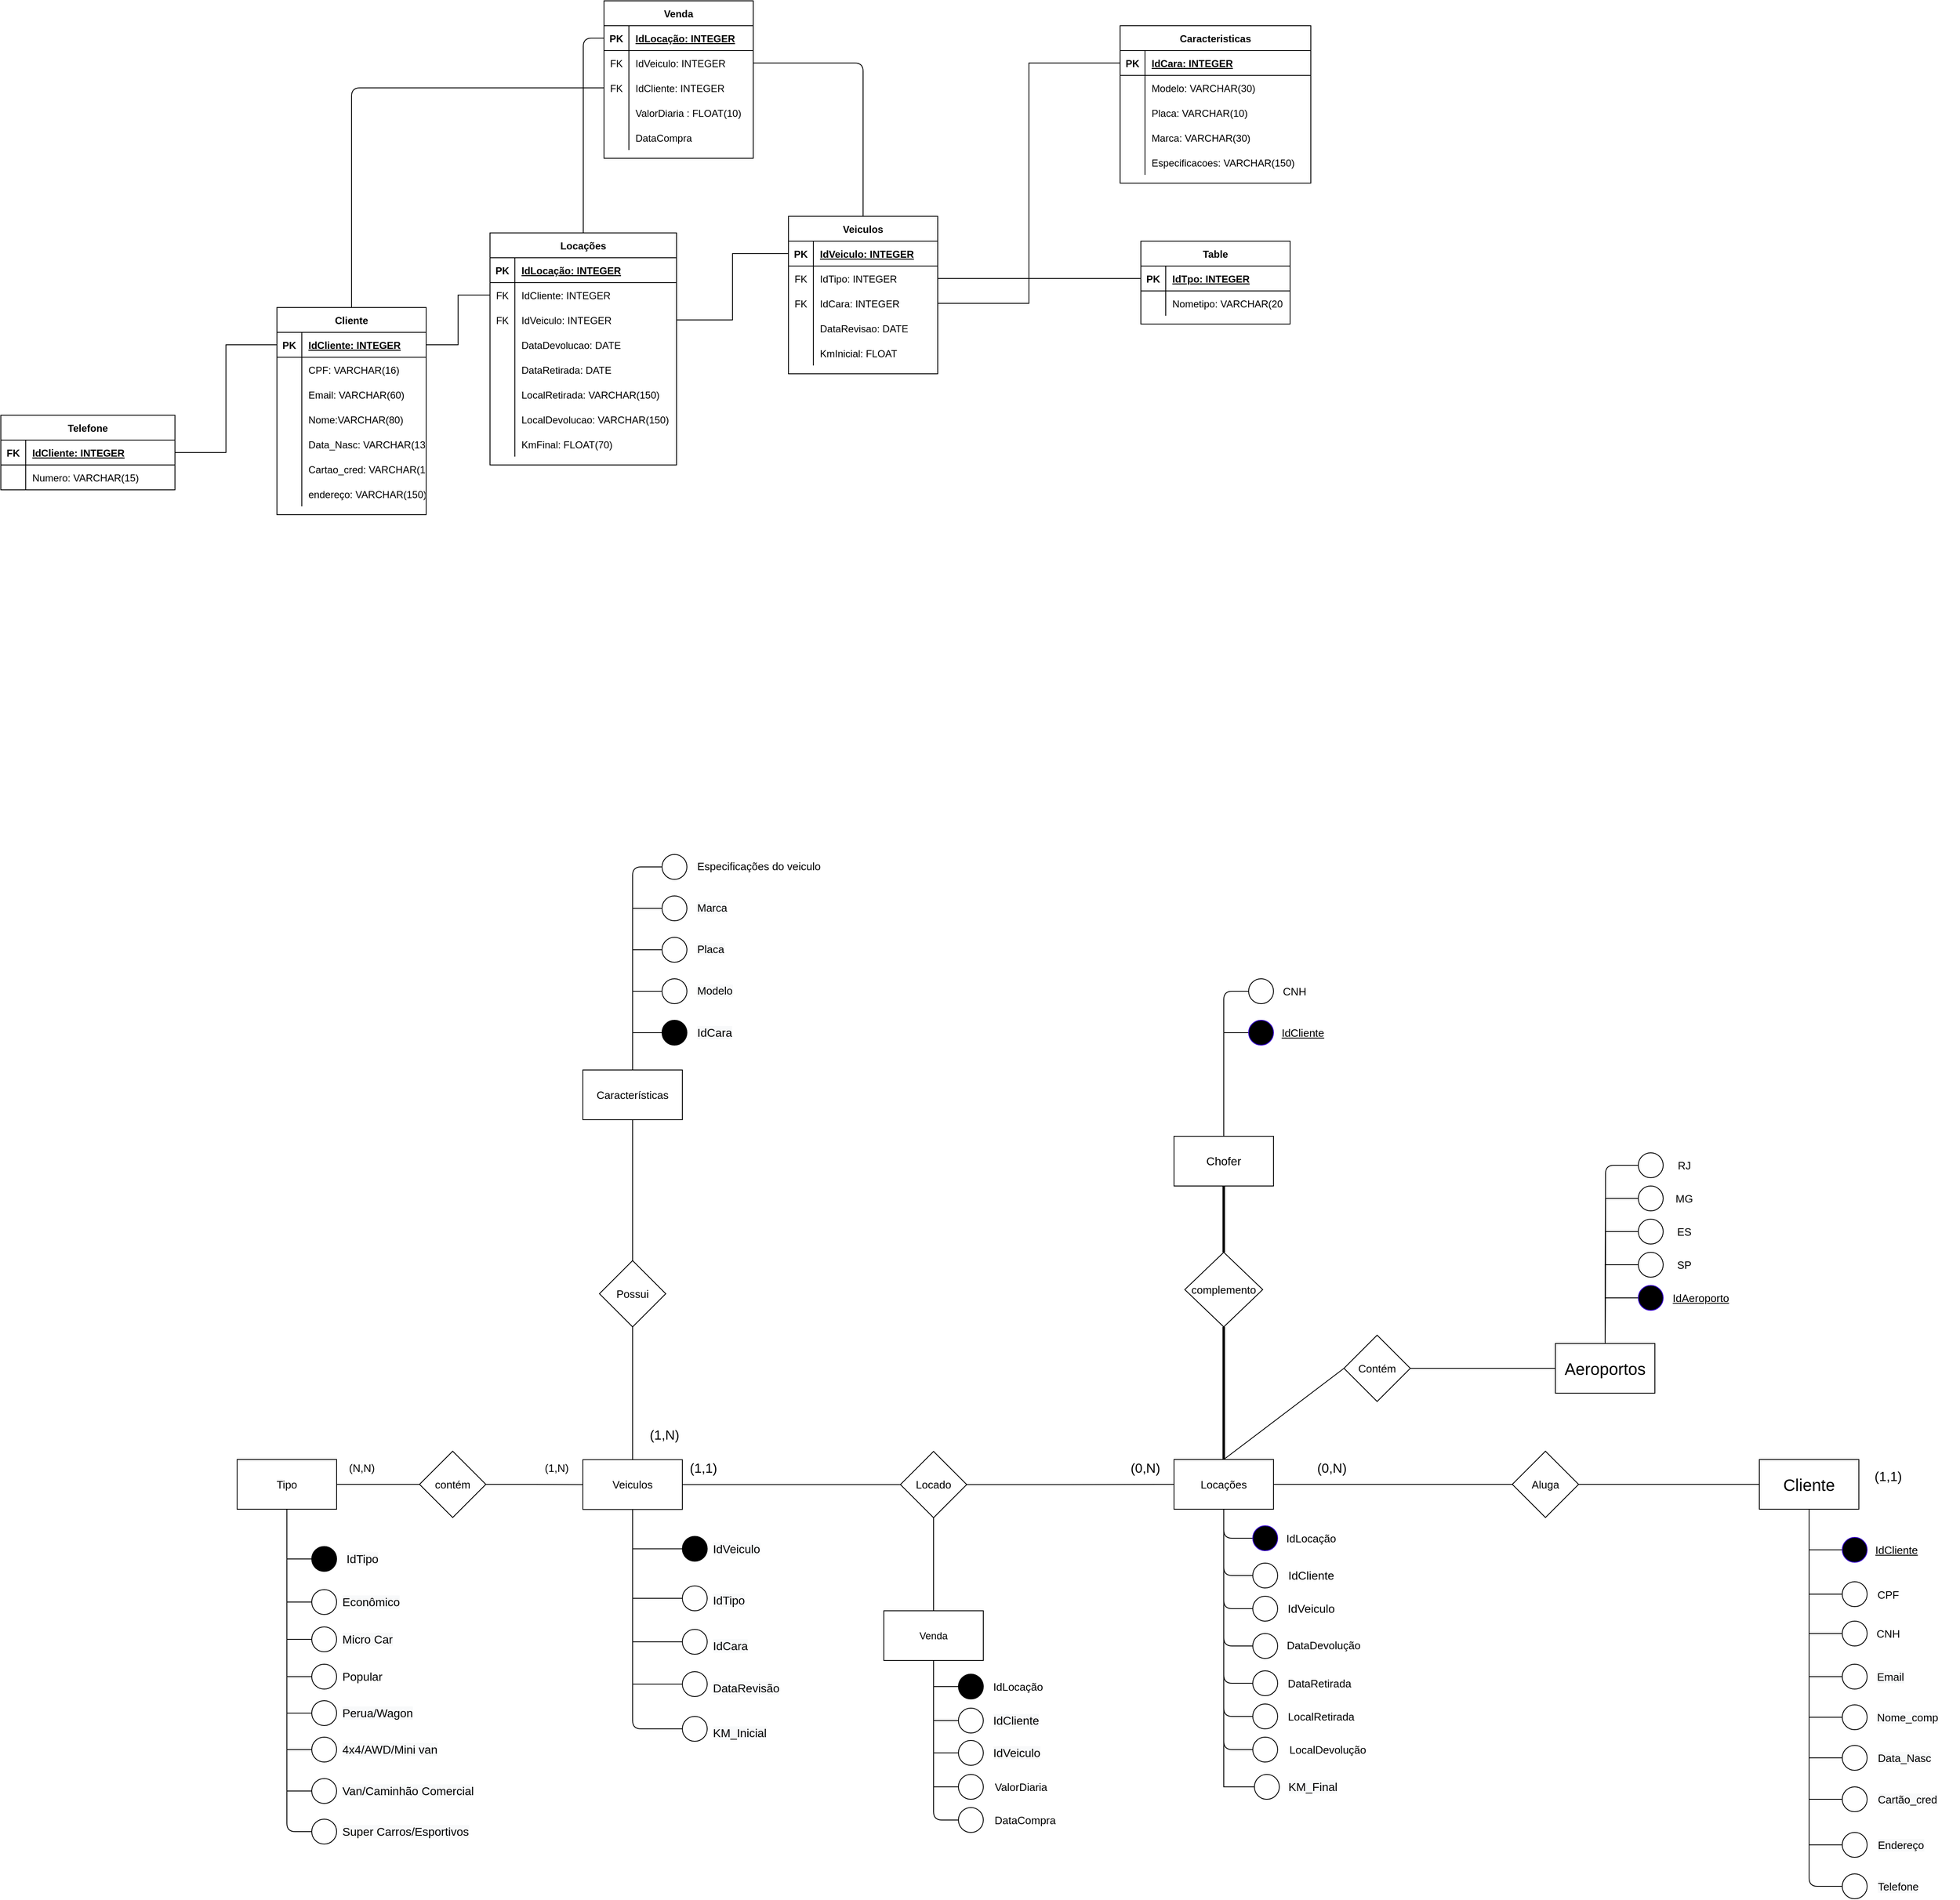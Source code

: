 <mxfile version="15.5.4" type="device"><diagram id="MIPlLIpI0UbRvupr_aDO" name="Page-1"><mxGraphModel dx="2068" dy="2324" grid="1" gridSize="10" guides="1" tooltips="1" connect="1" arrows="1" fold="1" page="1" pageScale="1" pageWidth="827" pageHeight="1169" math="0" shadow="0"><root><mxCell id="0"/><mxCell id="1" parent="0"/><mxCell id="UkArpyaQnqTXHMJhpJUK-29" style="edgeStyle=orthogonalEdgeStyle;rounded=0;orthogonalLoop=1;jettySize=auto;html=1;fontSize=13;endArrow=none;endFill=0;" parent="1" source="UkArpyaQnqTXHMJhpJUK-11" target="UkArpyaQnqTXHMJhpJUK-21" edge="1"><mxGeometry relative="1" as="geometry"/></mxCell><mxCell id="LvF5nGkKrkN02RogdTel-90" style="edgeStyle=orthogonalEdgeStyle;rounded=0;orthogonalLoop=1;jettySize=auto;html=1;entryX=0;entryY=0.5;entryDx=0;entryDy=0;fontSize=14;endArrow=none;endFill=0;" parent="1" source="UkArpyaQnqTXHMJhpJUK-11" target="LvF5nGkKrkN02RogdTel-70" edge="1"><mxGeometry relative="1" as="geometry"/></mxCell><mxCell id="LvF5nGkKrkN02RogdTel-91" style="edgeStyle=orthogonalEdgeStyle;rounded=0;orthogonalLoop=1;jettySize=auto;html=1;entryX=0;entryY=0.5;entryDx=0;entryDy=0;fontSize=14;endArrow=none;endFill=0;" parent="1" source="UkArpyaQnqTXHMJhpJUK-11" target="LvF5nGkKrkN02RogdTel-71" edge="1"><mxGeometry relative="1" as="geometry"/></mxCell><mxCell id="LvF5nGkKrkN02RogdTel-92" style="edgeStyle=orthogonalEdgeStyle;rounded=0;orthogonalLoop=1;jettySize=auto;html=1;entryX=0;entryY=0.5;entryDx=0;entryDy=0;fontSize=14;endArrow=none;endFill=0;" parent="1" source="UkArpyaQnqTXHMJhpJUK-11" target="LvF5nGkKrkN02RogdTel-74" edge="1"><mxGeometry relative="1" as="geometry"/></mxCell><mxCell id="LvF5nGkKrkN02RogdTel-93" style="edgeStyle=orthogonalEdgeStyle;rounded=0;orthogonalLoop=1;jettySize=auto;html=1;entryX=0;entryY=0.5;entryDx=0;entryDy=0;fontSize=14;endArrow=none;endFill=0;" parent="1" source="UkArpyaQnqTXHMJhpJUK-11" target="LvF5nGkKrkN02RogdTel-73" edge="1"><mxGeometry relative="1" as="geometry"/></mxCell><mxCell id="LvF5nGkKrkN02RogdTel-94" style="edgeStyle=orthogonalEdgeStyle;rounded=0;orthogonalLoop=1;jettySize=auto;html=1;entryX=0;entryY=0.5;entryDx=0;entryDy=0;fontSize=14;endArrow=none;endFill=0;" parent="1" source="UkArpyaQnqTXHMJhpJUK-11" target="LvF5nGkKrkN02RogdTel-78" edge="1"><mxGeometry relative="1" as="geometry"/></mxCell><mxCell id="LvF5nGkKrkN02RogdTel-95" style="edgeStyle=orthogonalEdgeStyle;rounded=0;orthogonalLoop=1;jettySize=auto;html=1;entryX=0;entryY=0.5;entryDx=0;entryDy=0;fontSize=14;endArrow=none;endFill=0;" parent="1" source="UkArpyaQnqTXHMJhpJUK-11" target="LvF5nGkKrkN02RogdTel-77" edge="1"><mxGeometry relative="1" as="geometry"/></mxCell><mxCell id="LvF5nGkKrkN02RogdTel-96" style="edgeStyle=orthogonalEdgeStyle;rounded=0;orthogonalLoop=1;jettySize=auto;html=1;entryX=0;entryY=0.5;entryDx=0;entryDy=0;fontSize=14;endArrow=none;endFill=0;" parent="1" source="UkArpyaQnqTXHMJhpJUK-11" target="LvF5nGkKrkN02RogdTel-75" edge="1"><mxGeometry relative="1" as="geometry"/></mxCell><mxCell id="LvF5nGkKrkN02RogdTel-97" style="edgeStyle=orthogonalEdgeStyle;rounded=1;orthogonalLoop=1;jettySize=auto;html=1;entryX=0;entryY=0.5;entryDx=0;entryDy=0;fontSize=14;endArrow=none;endFill=0;" parent="1" source="UkArpyaQnqTXHMJhpJUK-11" target="LvF5nGkKrkN02RogdTel-76" edge="1"><mxGeometry relative="1" as="geometry"/></mxCell><mxCell id="LvF5nGkKrkN02RogdTel-126" style="edgeStyle=orthogonalEdgeStyle;rounded=0;orthogonalLoop=1;jettySize=auto;html=1;entryX=0;entryY=0.5;entryDx=0;entryDy=0;fontSize=13;endArrow=none;endFill=0;" parent="1" source="UkArpyaQnqTXHMJhpJUK-11" target="LvF5nGkKrkN02RogdTel-124" edge="1"><mxGeometry relative="1" as="geometry"/></mxCell><mxCell id="UkArpyaQnqTXHMJhpJUK-11" value="&lt;span style=&quot;font-size: 20px&quot;&gt;Cliente&lt;/span&gt;" style="rounded=0;whiteSpace=wrap;html=1;fontSize=13;" parent="1" vertex="1"><mxGeometry x="2326" y="600.0" width="120" height="60" as="geometry"/></mxCell><mxCell id="UkArpyaQnqTXHMJhpJUK-40" style="edgeStyle=orthogonalEdgeStyle;rounded=0;orthogonalLoop=1;jettySize=auto;html=1;entryX=0;entryY=0.5;entryDx=0;entryDy=0;fontSize=13;endArrow=none;endFill=0;" parent="1" source="UkArpyaQnqTXHMJhpJUK-20" target="UkArpyaQnqTXHMJhpJUK-32" edge="1"><mxGeometry relative="1" as="geometry"/></mxCell><mxCell id="LvF5nGkKrkN02RogdTel-133" style="edgeStyle=orthogonalEdgeStyle;rounded=0;orthogonalLoop=1;jettySize=auto;html=1;entryX=0;entryY=0.5;entryDx=0;entryDy=0;fontSize=13;endArrow=none;endFill=0;" parent="1" source="UkArpyaQnqTXHMJhpJUK-20" target="LvF5nGkKrkN02RogdTel-98" edge="1"><mxGeometry relative="1" as="geometry"/></mxCell><mxCell id="LvF5nGkKrkN02RogdTel-176" style="edgeStyle=orthogonalEdgeStyle;rounded=0;orthogonalLoop=1;jettySize=auto;html=1;entryX=0;entryY=0.5;entryDx=0;entryDy=0;fontSize=13;endArrow=none;endFill=0;" parent="1" source="UkArpyaQnqTXHMJhpJUK-20" target="LvF5nGkKrkN02RogdTel-174" edge="1"><mxGeometry relative="1" as="geometry"/></mxCell><mxCell id="LvF5nGkKrkN02RogdTel-177" style="edgeStyle=orthogonalEdgeStyle;rounded=0;orthogonalLoop=1;jettySize=auto;html=1;fontSize=13;endArrow=none;endFill=0;entryX=0;entryY=0.5;entryDx=0;entryDy=0;" parent="1" source="UkArpyaQnqTXHMJhpJUK-20" target="LvF5nGkKrkN02RogdTel-178" edge="1"><mxGeometry relative="1" as="geometry"><mxPoint x="1010" y="830" as="targetPoint"/></mxGeometry></mxCell><mxCell id="LvF5nGkKrkN02RogdTel-202" style="edgeStyle=orthogonalEdgeStyle;rounded=0;orthogonalLoop=1;jettySize=auto;html=1;entryX=0.5;entryY=1;entryDx=0;entryDy=0;fontSize=13;endArrow=none;endFill=0;" parent="1" source="UkArpyaQnqTXHMJhpJUK-20" target="LvF5nGkKrkN02RogdTel-201" edge="1"><mxGeometry relative="1" as="geometry"/></mxCell><mxCell id="xnyxSN7LfEEPa2y363-H-3" style="edgeStyle=orthogonalEdgeStyle;rounded=0;orthogonalLoop=1;jettySize=auto;html=1;entryX=0;entryY=0.5;entryDx=0;entryDy=0;endArrow=none;endFill=0;" parent="1" source="UkArpyaQnqTXHMJhpJUK-20" target="xnyxSN7LfEEPa2y363-H-1" edge="1"><mxGeometry relative="1" as="geometry"/></mxCell><mxCell id="xnyxSN7LfEEPa2y363-H-7" style="edgeStyle=orthogonalEdgeStyle;rounded=1;orthogonalLoop=1;jettySize=auto;html=1;entryX=0;entryY=0.5;entryDx=0;entryDy=0;endArrow=none;endFill=0;" parent="1" source="UkArpyaQnqTXHMJhpJUK-20" target="xnyxSN7LfEEPa2y363-H-5" edge="1"><mxGeometry relative="1" as="geometry"/></mxCell><mxCell id="UkArpyaQnqTXHMJhpJUK-20" value="Veiculos" style="rounded=0;whiteSpace=wrap;html=1;fontSize=13;" parent="1" vertex="1"><mxGeometry x="907" y="600.25" width="120" height="60" as="geometry"/></mxCell><mxCell id="LvF5nGkKrkN02RogdTel-238" style="edgeStyle=orthogonalEdgeStyle;rounded=0;orthogonalLoop=1;jettySize=auto;html=1;entryX=0.5;entryY=1;entryDx=0;entryDy=0;fontSize=14;endArrow=none;endFill=0;exitX=0.5;exitY=0;exitDx=0;exitDy=0;strokeWidth=3;" parent="1" source="LvF5nGkKrkN02RogdTel-239" target="LvF5nGkKrkN02RogdTel-237" edge="1"><mxGeometry relative="1" as="geometry"/></mxCell><mxCell id="UkArpyaQnqTXHMJhpJUK-21" value="Aluga" style="rhombus;whiteSpace=wrap;html=1;fontSize=13;" parent="1" vertex="1"><mxGeometry x="2028" y="590" width="80" height="80" as="geometry"/></mxCell><mxCell id="UkArpyaQnqTXHMJhpJUK-41" style="edgeStyle=orthogonalEdgeStyle;rounded=0;orthogonalLoop=1;jettySize=auto;html=1;entryX=0;entryY=0.5;entryDx=0;entryDy=0;fontSize=13;endArrow=none;endFill=0;" parent="1" source="UkArpyaQnqTXHMJhpJUK-32" target="UkArpyaQnqTXHMJhpJUK-33" edge="1"><mxGeometry relative="1" as="geometry"/></mxCell><mxCell id="xnyxSN7LfEEPa2y363-H-258" style="edgeStyle=orthogonalEdgeStyle;rounded=0;orthogonalLoop=1;jettySize=auto;html=1;endArrow=none;endFill=0;" parent="1" source="UkArpyaQnqTXHMJhpJUK-32" target="xnyxSN7LfEEPa2y363-H-257" edge="1"><mxGeometry relative="1" as="geometry"/></mxCell><mxCell id="UkArpyaQnqTXHMJhpJUK-32" value="Locado" style="rhombus;whiteSpace=wrap;html=1;fontSize=13;" parent="1" vertex="1"><mxGeometry x="1290" y="590.25" width="80" height="80" as="geometry"/></mxCell><mxCell id="UkArpyaQnqTXHMJhpJUK-42" style="edgeStyle=orthogonalEdgeStyle;rounded=0;orthogonalLoop=1;jettySize=auto;html=1;entryX=0;entryY=0.5;entryDx=0;entryDy=0;fontSize=13;endArrow=none;endFill=0;" parent="1" source="UkArpyaQnqTXHMJhpJUK-33" target="UkArpyaQnqTXHMJhpJUK-21" edge="1"><mxGeometry relative="1" as="geometry"/></mxCell><mxCell id="LvF5nGkKrkN02RogdTel-60" style="edgeStyle=orthogonalEdgeStyle;rounded=1;orthogonalLoop=1;jettySize=auto;html=1;entryX=0;entryY=0.5;entryDx=0;entryDy=0;fontSize=14;endArrow=none;endFill=0;" parent="1" source="UkArpyaQnqTXHMJhpJUK-33" target="LvF5nGkKrkN02RogdTel-59" edge="1"><mxGeometry relative="1" as="geometry"/></mxCell><mxCell id="LvF5nGkKrkN02RogdTel-61" style="edgeStyle=orthogonalEdgeStyle;rounded=1;orthogonalLoop=1;jettySize=auto;html=1;entryX=0;entryY=0.5;entryDx=0;entryDy=0;fontSize=14;endArrow=none;endFill=0;" parent="1" source="UkArpyaQnqTXHMJhpJUK-33" target="LvF5nGkKrkN02RogdTel-44" edge="1"><mxGeometry relative="1" as="geometry"/></mxCell><mxCell id="LvF5nGkKrkN02RogdTel-62" style="edgeStyle=orthogonalEdgeStyle;rounded=1;orthogonalLoop=1;jettySize=auto;html=1;entryX=0;entryY=0.5;entryDx=0;entryDy=0;fontSize=14;endArrow=none;endFill=0;" parent="1" source="UkArpyaQnqTXHMJhpJUK-33" target="LvF5nGkKrkN02RogdTel-46" edge="1"><mxGeometry relative="1" as="geometry"/></mxCell><mxCell id="LvF5nGkKrkN02RogdTel-64" style="edgeStyle=orthogonalEdgeStyle;rounded=1;orthogonalLoop=1;jettySize=auto;html=1;entryX=0;entryY=0.5;entryDx=0;entryDy=0;fontSize=14;endArrow=none;endFill=0;" parent="1" source="UkArpyaQnqTXHMJhpJUK-33" target="LvF5nGkKrkN02RogdTel-52" edge="1"><mxGeometry relative="1" as="geometry"/></mxCell><mxCell id="LvF5nGkKrkN02RogdTel-66" style="edgeStyle=orthogonalEdgeStyle;rounded=1;orthogonalLoop=1;jettySize=auto;html=1;entryX=0;entryY=0.5;entryDx=0;entryDy=0;fontSize=14;endArrow=none;endFill=0;" parent="1" source="UkArpyaQnqTXHMJhpJUK-33" target="LvF5nGkKrkN02RogdTel-55" edge="1"><mxGeometry relative="1" as="geometry"/></mxCell><mxCell id="LvF5nGkKrkN02RogdTel-67" style="edgeStyle=orthogonalEdgeStyle;rounded=1;orthogonalLoop=1;jettySize=auto;html=1;entryX=0;entryY=0.5;entryDx=0;entryDy=0;fontSize=14;endArrow=none;endFill=0;" parent="1" source="UkArpyaQnqTXHMJhpJUK-33" target="LvF5nGkKrkN02RogdTel-57" edge="1"><mxGeometry relative="1" as="geometry"/></mxCell><mxCell id="LvF5nGkKrkN02RogdTel-251" style="edgeStyle=orthogonalEdgeStyle;rounded=1;orthogonalLoop=1;jettySize=auto;html=1;entryX=0;entryY=0.5;entryDx=0;entryDy=0;fontSize=14;endArrow=none;endFill=0;strokeWidth=1;" parent="1" source="UkArpyaQnqTXHMJhpJUK-33" target="LvF5nGkKrkN02RogdTel-250" edge="1"><mxGeometry relative="1" as="geometry"/></mxCell><mxCell id="xnyxSN7LfEEPa2y363-H-256" style="edgeStyle=orthogonalEdgeStyle;rounded=0;orthogonalLoop=1;jettySize=auto;html=1;entryX=0;entryY=0.5;entryDx=0;entryDy=0;endArrow=none;endFill=0;" parent="1" source="UkArpyaQnqTXHMJhpJUK-33" target="xnyxSN7LfEEPa2y363-H-8" edge="1"><mxGeometry relative="1" as="geometry"/></mxCell><mxCell id="j1pJWNk7TITX7JV90ega-2" style="rounded=0;orthogonalLoop=1;jettySize=auto;html=1;entryX=0;entryY=0.5;entryDx=0;entryDy=0;endArrow=none;endFill=0;exitX=0.5;exitY=0;exitDx=0;exitDy=0;" edge="1" parent="1" source="UkArpyaQnqTXHMJhpJUK-33" target="j1pJWNk7TITX7JV90ega-1"><mxGeometry relative="1" as="geometry"/></mxCell><mxCell id="UkArpyaQnqTXHMJhpJUK-33" value="Locações" style="rounded=0;whiteSpace=wrap;html=1;fontSize=13;" parent="1" vertex="1"><mxGeometry x="1620" y="600" width="120" height="60" as="geometry"/></mxCell><mxCell id="UkArpyaQnqTXHMJhpJUK-43" value="&lt;font style=&quot;font-size: 16px&quot;&gt;(1,1)&lt;/font&gt;" style="text;html=1;align=center;verticalAlign=middle;resizable=0;points=[];autosize=1;strokeColor=none;fillColor=none;fontSize=13;" parent="1" vertex="1"><mxGeometry x="2456" y="610.0" width="50" height="20" as="geometry"/></mxCell><mxCell id="UkArpyaQnqTXHMJhpJUK-44" value="(0,N)" style="text;html=1;align=center;verticalAlign=middle;resizable=0;points=[];autosize=1;strokeColor=none;fillColor=none;fontSize=16;" parent="1" vertex="1"><mxGeometry x="1785" y="600" width="50" height="20" as="geometry"/></mxCell><mxCell id="UkArpyaQnqTXHMJhpJUK-45" value="(0,N)" style="text;html=1;align=center;verticalAlign=middle;resizable=0;points=[];autosize=1;strokeColor=none;fillColor=none;fontSize=16;" parent="1" vertex="1"><mxGeometry x="1560" y="600" width="50" height="20" as="geometry"/></mxCell><mxCell id="UkArpyaQnqTXHMJhpJUK-46" value="(1,1)" style="text;html=1;align=center;verticalAlign=middle;resizable=0;points=[];autosize=1;strokeColor=none;fillColor=none;fontSize=16;" parent="1" vertex="1"><mxGeometry x="1027" y="600.25" width="50" height="20" as="geometry"/></mxCell><mxCell id="LvF5nGkKrkN02RogdTel-44" value="" style="ellipse;whiteSpace=wrap;html=1;aspect=fixed;fontSize=14;" parent="1" vertex="1"><mxGeometry x="1715" y="725" width="30" height="30" as="geometry"/></mxCell><mxCell id="LvF5nGkKrkN02RogdTel-45" value="IdCliente" style="text;html=1;align=center;verticalAlign=middle;resizable=0;points=[];autosize=1;strokeColor=none;fillColor=none;fontSize=14;" parent="1" vertex="1"><mxGeometry x="1750" y="730" width="70" height="20" as="geometry"/></mxCell><mxCell id="LvF5nGkKrkN02RogdTel-46" value="" style="ellipse;whiteSpace=wrap;html=1;aspect=fixed;fontSize=14;" parent="1" vertex="1"><mxGeometry x="1715" y="765" width="30" height="30" as="geometry"/></mxCell><mxCell id="LvF5nGkKrkN02RogdTel-48" value="&lt;span&gt;IdVeiculo&lt;/span&gt;" style="text;html=1;align=center;verticalAlign=middle;resizable=0;points=[];autosize=1;strokeColor=none;fillColor=none;fontSize=14;" parent="1" vertex="1"><mxGeometry x="1750" y="770" width="70" height="20" as="geometry"/></mxCell><mxCell id="LvF5nGkKrkN02RogdTel-52" value="" style="ellipse;whiteSpace=wrap;html=1;aspect=fixed;fontSize=14;" parent="1" vertex="1"><mxGeometry x="1715" y="810" width="30" height="30" as="geometry"/></mxCell><mxCell id="LvF5nGkKrkN02RogdTel-53" value="&lt;span style=&quot;font-size: 13px&quot;&gt;DataDevolução&lt;/span&gt;" style="text;html=1;align=center;verticalAlign=middle;resizable=0;points=[];autosize=1;strokeColor=none;fillColor=none;fontSize=14;" parent="1" vertex="1"><mxGeometry x="1750" y="814" width="100" height="20" as="geometry"/></mxCell><mxCell id="LvF5nGkKrkN02RogdTel-54" value="&lt;span style=&quot;font-size: 13px&quot;&gt;DataRetirada&lt;/span&gt;" style="text;html=1;align=center;verticalAlign=middle;resizable=0;points=[];autosize=1;strokeColor=none;fillColor=none;fontSize=14;" parent="1" vertex="1"><mxGeometry x="1750" y="860" width="90" height="20" as="geometry"/></mxCell><mxCell id="LvF5nGkKrkN02RogdTel-55" value="" style="ellipse;whiteSpace=wrap;html=1;aspect=fixed;fontSize=14;" parent="1" vertex="1"><mxGeometry x="1715" y="855" width="30" height="30" as="geometry"/></mxCell><mxCell id="LvF5nGkKrkN02RogdTel-57" value="" style="ellipse;whiteSpace=wrap;html=1;aspect=fixed;fontSize=14;" parent="1" vertex="1"><mxGeometry x="1715" y="895" width="30" height="30" as="geometry"/></mxCell><mxCell id="LvF5nGkKrkN02RogdTel-58" value="&lt;span style=&quot;font-size: 13px&quot;&gt;IdLocação&lt;/span&gt;" style="text;html=1;align=center;verticalAlign=middle;resizable=0;points=[];autosize=1;strokeColor=none;fillColor=none;fontSize=14;" parent="1" vertex="1"><mxGeometry x="1745" y="685" width="80" height="20" as="geometry"/></mxCell><mxCell id="LvF5nGkKrkN02RogdTel-59" value="" style="ellipse;whiteSpace=wrap;html=1;aspect=fixed;fontSize=14;fillColor=#000000;fontColor=#ffffff;strokeColor=#3700CC;" parent="1" vertex="1"><mxGeometry x="1715" y="680" width="30" height="30" as="geometry"/></mxCell><mxCell id="LvF5nGkKrkN02RogdTel-70" value="" style="ellipse;whiteSpace=wrap;html=1;aspect=fixed;fontSize=14;fillColor=#000000;fontColor=#ffffff;strokeColor=#3700CC;" parent="1" vertex="1"><mxGeometry x="2426" y="694" width="30" height="30" as="geometry"/></mxCell><mxCell id="LvF5nGkKrkN02RogdTel-71" value="" style="ellipse;whiteSpace=wrap;html=1;aspect=fixed;fontSize=14;" parent="1" vertex="1"><mxGeometry x="2426" y="795" width="30" height="30" as="geometry"/></mxCell><mxCell id="LvF5nGkKrkN02RogdTel-72" value="&lt;span style=&quot;font-size: 13px&quot;&gt;CNH&lt;/span&gt;" style="text;html=1;align=center;verticalAlign=middle;resizable=0;points=[];autosize=1;strokeColor=none;fillColor=none;fontSize=14;" parent="1" vertex="1"><mxGeometry x="2461" y="800" width="40" height="20" as="geometry"/></mxCell><mxCell id="LvF5nGkKrkN02RogdTel-73" value="" style="ellipse;whiteSpace=wrap;html=1;aspect=fixed;fontSize=14;" parent="1" vertex="1"><mxGeometry x="2426" y="896" width="30" height="30" as="geometry"/></mxCell><mxCell id="LvF5nGkKrkN02RogdTel-74" value="" style="ellipse;whiteSpace=wrap;html=1;aspect=fixed;fontSize=14;" parent="1" vertex="1"><mxGeometry x="2426" y="847" width="30" height="30" as="geometry"/></mxCell><mxCell id="LvF5nGkKrkN02RogdTel-75" value="" style="ellipse;whiteSpace=wrap;html=1;aspect=fixed;fontSize=14;" parent="1" vertex="1"><mxGeometry x="2426" y="1050" width="30" height="30" as="geometry"/></mxCell><mxCell id="LvF5nGkKrkN02RogdTel-76" value="" style="ellipse;whiteSpace=wrap;html=1;aspect=fixed;fontSize=14;" parent="1" vertex="1"><mxGeometry x="2426" y="1100" width="30" height="30" as="geometry"/></mxCell><mxCell id="LvF5nGkKrkN02RogdTel-77" value="" style="ellipse;whiteSpace=wrap;html=1;aspect=fixed;fontSize=14;" parent="1" vertex="1"><mxGeometry x="2426" y="995" width="30" height="30" as="geometry"/></mxCell><mxCell id="LvF5nGkKrkN02RogdTel-78" value="" style="ellipse;whiteSpace=wrap;html=1;aspect=fixed;fontSize=14;" parent="1" vertex="1"><mxGeometry x="2426" y="945" width="30" height="30" as="geometry"/></mxCell><mxCell id="LvF5nGkKrkN02RogdTel-80" value="&lt;span style=&quot;color: rgb(0, 0, 0); font-family: helvetica; font-size: 13px; font-style: normal; font-weight: 400; letter-spacing: normal; text-align: center; text-indent: 0px; text-transform: none; word-spacing: 0px; background-color: rgb(248, 249, 250); display: inline; float: none;&quot;&gt;Email&lt;/span&gt;" style="text;whiteSpace=wrap;html=1;fontSize=14;" parent="1" vertex="1"><mxGeometry x="2466" y="847" width="60" height="30" as="geometry"/></mxCell><mxCell id="LvF5nGkKrkN02RogdTel-81" value="&lt;span style=&quot;color: rgb(0, 0, 0); font-family: helvetica; font-size: 13px; font-style: normal; font-weight: 400; letter-spacing: normal; text-align: center; text-indent: 0px; text-transform: none; word-spacing: 0px; background-color: rgb(248, 249, 250); display: inline; float: none;&quot;&gt;Nome_comp&lt;/span&gt;" style="text;whiteSpace=wrap;html=1;fontSize=14;" parent="1" vertex="1"><mxGeometry x="2466" y="896" width="100" height="30" as="geometry"/></mxCell><mxCell id="LvF5nGkKrkN02RogdTel-85" value="&lt;span style=&quot;color: rgb(0, 0, 0); font-family: helvetica; font-size: 13px; font-style: normal; font-weight: 400; letter-spacing: normal; text-align: center; text-indent: 0px; text-transform: none; word-spacing: 0px; background-color: rgb(248, 249, 250); display: inline; float: none;&quot;&gt;Data_Nasc&lt;/span&gt;" style="text;whiteSpace=wrap;html=1;fontSize=14;" parent="1" vertex="1"><mxGeometry x="2467" y="945" width="90" height="30" as="geometry"/></mxCell><mxCell id="LvF5nGkKrkN02RogdTel-87" value="&lt;span style=&quot;color: rgb(0, 0, 0); font-family: helvetica; font-size: 13px; font-style: normal; font-weight: 400; letter-spacing: normal; text-align: center; text-indent: 0px; text-transform: none; word-spacing: 0px; background-color: rgb(248, 249, 250); display: inline; float: none;&quot;&gt;Cartão_cred&lt;/span&gt;" style="text;whiteSpace=wrap;html=1;fontSize=14;" parent="1" vertex="1"><mxGeometry x="2467" y="995" width="100" height="30" as="geometry"/></mxCell><mxCell id="LvF5nGkKrkN02RogdTel-88" value="&lt;span style=&quot;color: rgb(0, 0, 0); font-family: helvetica; font-size: 13px; font-style: normal; font-weight: 400; letter-spacing: normal; text-align: center; text-indent: 0px; text-transform: none; word-spacing: 0px; background-color: rgb(248, 249, 250); display: inline; float: none;&quot;&gt;Endereço&lt;/span&gt;" style="text;whiteSpace=wrap;html=1;fontSize=14;" parent="1" vertex="1"><mxGeometry x="2467" y="1050" width="80" height="30" as="geometry"/></mxCell><mxCell id="LvF5nGkKrkN02RogdTel-89" value="&lt;span style=&quot;color: rgb(0, 0, 0); font-family: helvetica; font-size: 13px; font-style: normal; font-weight: 400; letter-spacing: normal; text-align: center; text-indent: 0px; text-transform: none; word-spacing: 0px; background-color: rgb(248, 249, 250); display: inline; float: none;&quot;&gt;Telefone&lt;/span&gt;" style="text;whiteSpace=wrap;html=1;fontSize=14;" parent="1" vertex="1"><mxGeometry x="2467" y="1100" width="70" height="30" as="geometry"/></mxCell><mxCell id="LvF5nGkKrkN02RogdTel-98" value="" style="ellipse;whiteSpace=wrap;html=1;aspect=fixed;fontSize=14;fillColor=#000000;" parent="1" vertex="1"><mxGeometry x="1027" y="692.75" width="30" height="30" as="geometry"/></mxCell><mxCell id="LvF5nGkKrkN02RogdTel-115" value="&lt;span style=&quot;color: rgb(0, 0, 0); font-family: helvetica; font-size: 14px; font-style: normal; font-weight: 400; letter-spacing: normal; text-align: center; text-indent: 0px; text-transform: none; word-spacing: 0px; background-color: rgb(248, 249, 250); display: inline; float: none;&quot;&gt;IdVeiculo&lt;/span&gt;" style="text;whiteSpace=wrap;html=1;fontSize=14;" parent="1" vertex="1"><mxGeometry x="1062" y="692.75" width="80" height="30" as="geometry"/></mxCell><mxCell id="LvF5nGkKrkN02RogdTel-124" value="" style="ellipse;whiteSpace=wrap;html=1;aspect=fixed;fontSize=14;" parent="1" vertex="1"><mxGeometry x="2426" y="747.5" width="30" height="30" as="geometry"/></mxCell><mxCell id="LvF5nGkKrkN02RogdTel-125" value="&lt;span style=&quot;font-family: &amp;#34;helvetica&amp;#34; ; font-size: 13px&quot;&gt;CPF&lt;/span&gt;" style="text;html=1;align=center;verticalAlign=middle;resizable=0;points=[];autosize=1;strokeColor=none;fillColor=none;fontSize=14;" parent="1" vertex="1"><mxGeometry x="2461" y="752.5" width="40" height="20" as="geometry"/></mxCell><mxCell id="LvF5nGkKrkN02RogdTel-127" value="&lt;u style=&quot;font-family: &amp;#34;helvetica&amp;#34; ; font-size: 13px&quot;&gt;IdCliente&lt;/u&gt;" style="text;html=1;align=center;verticalAlign=middle;resizable=0;points=[];autosize=1;strokeColor=none;fillColor=none;fontSize=14;" parent="1" vertex="1"><mxGeometry x="2456" y="699" width="70" height="20" as="geometry"/></mxCell><mxCell id="LvF5nGkKrkN02RogdTel-166" style="edgeStyle=orthogonalEdgeStyle;rounded=0;orthogonalLoop=1;jettySize=auto;html=1;entryX=0;entryY=0.5;entryDx=0;entryDy=0;fontSize=13;endArrow=none;endFill=0;" parent="1" source="LvF5nGkKrkN02RogdTel-164" target="LvF5nGkKrkN02RogdTel-165" edge="1"><mxGeometry relative="1" as="geometry"/></mxCell><mxCell id="LvF5nGkKrkN02RogdTel-171" style="edgeStyle=orthogonalEdgeStyle;rounded=0;orthogonalLoop=1;jettySize=auto;html=1;entryX=0;entryY=0.5;entryDx=0;entryDy=0;fontSize=13;endArrow=none;endFill=0;" parent="1" source="LvF5nGkKrkN02RogdTel-164" target="LvF5nGkKrkN02RogdTel-170" edge="1"><mxGeometry relative="1" as="geometry"/></mxCell><mxCell id="LvF5nGkKrkN02RogdTel-182" style="edgeStyle=orthogonalEdgeStyle;rounded=1;orthogonalLoop=1;jettySize=auto;html=1;fontSize=13;endArrow=none;endFill=0;entryX=0;entryY=0.5;entryDx=0;entryDy=0;" parent="1" source="LvF5nGkKrkN02RogdTel-164" target="LvF5nGkKrkN02RogdTel-192" edge="1"><mxGeometry relative="1" as="geometry"><mxPoint x="550" y="760" as="targetPoint"/></mxGeometry></mxCell><mxCell id="LvF5nGkKrkN02RogdTel-196" style="edgeStyle=orthogonalEdgeStyle;rounded=0;orthogonalLoop=1;jettySize=auto;html=1;entryX=0;entryY=0.5;entryDx=0;entryDy=0;fontSize=13;endArrow=none;endFill=0;" parent="1" source="LvF5nGkKrkN02RogdTel-164" target="LvF5nGkKrkN02RogdTel-183" edge="1"><mxGeometry relative="1" as="geometry"/></mxCell><mxCell id="LvF5nGkKrkN02RogdTel-197" style="edgeStyle=orthogonalEdgeStyle;rounded=0;orthogonalLoop=1;jettySize=auto;html=1;entryX=0;entryY=0.5;entryDx=0;entryDy=0;fontSize=13;endArrow=none;endFill=0;" parent="1" source="LvF5nGkKrkN02RogdTel-164" target="LvF5nGkKrkN02RogdTel-194" edge="1"><mxGeometry relative="1" as="geometry"/></mxCell><mxCell id="LvF5nGkKrkN02RogdTel-198" style="edgeStyle=orthogonalEdgeStyle;rounded=0;orthogonalLoop=1;jettySize=auto;html=1;entryX=0;entryY=0.5;entryDx=0;entryDy=0;fontSize=13;endArrow=none;endFill=0;" parent="1" source="LvF5nGkKrkN02RogdTel-164" target="LvF5nGkKrkN02RogdTel-186" edge="1"><mxGeometry relative="1" as="geometry"/></mxCell><mxCell id="LvF5nGkKrkN02RogdTel-199" style="edgeStyle=orthogonalEdgeStyle;rounded=0;orthogonalLoop=1;jettySize=auto;html=1;entryX=0;entryY=0.5;entryDx=0;entryDy=0;fontSize=13;endArrow=none;endFill=0;" parent="1" source="LvF5nGkKrkN02RogdTel-164" target="LvF5nGkKrkN02RogdTel-188" edge="1"><mxGeometry relative="1" as="geometry"/></mxCell><mxCell id="LvF5nGkKrkN02RogdTel-200" style="edgeStyle=orthogonalEdgeStyle;rounded=0;orthogonalLoop=1;jettySize=auto;html=1;entryX=0;entryY=0.5;entryDx=0;entryDy=0;fontSize=13;endArrow=none;endFill=0;" parent="1" source="LvF5nGkKrkN02RogdTel-164" target="LvF5nGkKrkN02RogdTel-190" edge="1"><mxGeometry relative="1" as="geometry"/></mxCell><mxCell id="LvF5nGkKrkN02RogdTel-231" style="edgeStyle=orthogonalEdgeStyle;rounded=0;orthogonalLoop=1;jettySize=auto;html=1;entryX=0;entryY=0.5;entryDx=0;entryDy=0;fontSize=14;endArrow=none;endFill=0;" parent="1" source="LvF5nGkKrkN02RogdTel-164" target="LvF5nGkKrkN02RogdTel-229" edge="1"><mxGeometry relative="1" as="geometry"/></mxCell><mxCell id="LvF5nGkKrkN02RogdTel-164" value="Tipo" style="rounded=0;whiteSpace=wrap;html=1;fontSize=13;fillColor=#FFFFFF;gradientColor=none;" parent="1" vertex="1"><mxGeometry x="490" y="600" width="120" height="60" as="geometry"/></mxCell><mxCell id="LvF5nGkKrkN02RogdTel-167" style="edgeStyle=orthogonalEdgeStyle;rounded=0;orthogonalLoop=1;jettySize=auto;html=1;entryX=0;entryY=0.5;entryDx=0;entryDy=0;fontSize=13;endArrow=none;endFill=0;" parent="1" source="LvF5nGkKrkN02RogdTel-165" target="UkArpyaQnqTXHMJhpJUK-20" edge="1"><mxGeometry relative="1" as="geometry"/></mxCell><mxCell id="LvF5nGkKrkN02RogdTel-165" value="contém" style="rhombus;whiteSpace=wrap;html=1;fontSize=13;fillColor=#FFFFFF;gradientColor=none;" parent="1" vertex="1"><mxGeometry x="710" y="590" width="80" height="80" as="geometry"/></mxCell><mxCell id="LvF5nGkKrkN02RogdTel-168" value="(N,N)" style="text;html=1;align=center;verticalAlign=middle;resizable=0;points=[];autosize=1;strokeColor=none;fillColor=none;fontSize=13;" parent="1" vertex="1"><mxGeometry x="615" y="600" width="50" height="20" as="geometry"/></mxCell><mxCell id="LvF5nGkKrkN02RogdTel-169" value="(1,N)" style="text;html=1;align=center;verticalAlign=middle;resizable=0;points=[];autosize=1;strokeColor=none;fillColor=none;fontSize=13;" parent="1" vertex="1"><mxGeometry x="855" y="600" width="40" height="20" as="geometry"/></mxCell><mxCell id="LvF5nGkKrkN02RogdTel-170" value="" style="ellipse;whiteSpace=wrap;html=1;aspect=fixed;fontSize=14;fillColor=#000000;" parent="1" vertex="1"><mxGeometry x="580" y="705" width="30" height="30" as="geometry"/></mxCell><mxCell id="LvF5nGkKrkN02RogdTel-172" value="&lt;span style=&quot;color: rgb(0 , 0 , 0) ; font-family: &amp;#34;helvetica&amp;#34; ; font-size: 14px ; font-style: normal ; font-weight: 400 ; letter-spacing: normal ; text-align: center ; text-indent: 0px ; text-transform: none ; word-spacing: 0px ; background-color: rgb(248 , 249 , 250) ; display: inline ; float: none&quot;&gt;IdTipo&lt;/span&gt;" style="text;whiteSpace=wrap;html=1;fontSize=14;" parent="1" vertex="1"><mxGeometry x="620" y="705" width="80" height="30" as="geometry"/></mxCell><mxCell id="LvF5nGkKrkN02RogdTel-174" value="" style="ellipse;whiteSpace=wrap;html=1;aspect=fixed;fontSize=14;" parent="1" vertex="1"><mxGeometry x="1027" y="752.5" width="30" height="30" as="geometry"/></mxCell><mxCell id="LvF5nGkKrkN02RogdTel-175" value="&lt;span style=&quot;color: rgb(0 , 0 , 0) ; font-family: &amp;#34;helvetica&amp;#34; ; font-size: 14px ; font-style: normal ; font-weight: 400 ; letter-spacing: normal ; text-align: center ; text-indent: 0px ; text-transform: none ; word-spacing: 0px ; background-color: rgb(248 , 249 , 250) ; display: inline ; float: none&quot;&gt;IdTipo&lt;/span&gt;" style="text;whiteSpace=wrap;html=1;fontSize=14;" parent="1" vertex="1"><mxGeometry x="1062" y="755" width="80" height="30" as="geometry"/></mxCell><mxCell id="LvF5nGkKrkN02RogdTel-178" value="" style="ellipse;whiteSpace=wrap;html=1;aspect=fixed;fontSize=14;" parent="1" vertex="1"><mxGeometry x="1027" y="805" width="30" height="30" as="geometry"/></mxCell><mxCell id="LvF5nGkKrkN02RogdTel-181" value="&lt;span style=&quot;color: rgb(0 , 0 , 0) ; font-family: &amp;#34;helvetica&amp;#34; ; font-size: 14px ; font-style: normal ; font-weight: 400 ; letter-spacing: normal ; text-align: center ; text-indent: 0px ; text-transform: none ; word-spacing: 0px ; background-color: rgb(248 , 249 , 250) ; display: inline ; float: none&quot;&gt;IdCara&lt;/span&gt;" style="text;whiteSpace=wrap;html=1;fontSize=13;" parent="1" vertex="1"><mxGeometry x="1062" y="810" width="88" height="30" as="geometry"/></mxCell><mxCell id="LvF5nGkKrkN02RogdTel-183" value="" style="ellipse;whiteSpace=wrap;html=1;aspect=fixed;fontSize=14;" parent="1" vertex="1"><mxGeometry x="580" y="757" width="30" height="30" as="geometry"/></mxCell><mxCell id="LvF5nGkKrkN02RogdTel-185" value="&lt;span style=&quot;color: rgb(0 , 0 , 0) ; font-family: &amp;#34;helvetica&amp;#34; ; font-size: 14px ; font-style: normal ; font-weight: 400 ; letter-spacing: normal ; text-align: center ; text-indent: 0px ; text-transform: none ; word-spacing: 0px ; background-color: rgb(248 , 249 , 250) ; display: inline ; float: none&quot;&gt;Econômico&lt;/span&gt;" style="text;whiteSpace=wrap;html=1;fontSize=13;" parent="1" vertex="1"><mxGeometry x="615" y="757" width="60" height="30" as="geometry"/></mxCell><mxCell id="LvF5nGkKrkN02RogdTel-186" value="" style="ellipse;whiteSpace=wrap;html=1;aspect=fixed;fontSize=14;" parent="1" vertex="1"><mxGeometry x="580" y="891" width="30" height="30" as="geometry"/></mxCell><mxCell id="LvF5nGkKrkN02RogdTel-187" value="&lt;span style=&quot;color: rgb(0 , 0 , 0) ; font-family: &amp;#34;helvetica&amp;#34; ; font-size: 14px ; font-style: normal ; font-weight: 400 ; letter-spacing: normal ; text-align: center ; text-indent: 0px ; text-transform: none ; word-spacing: 0px ; background-color: rgb(248 , 249 , 250) ; display: inline ; float: none&quot;&gt;Perua/Wagon&lt;/span&gt;" style="text;whiteSpace=wrap;html=1;fontSize=13;" parent="1" vertex="1"><mxGeometry x="615" y="891" width="105" height="30" as="geometry"/></mxCell><mxCell id="LvF5nGkKrkN02RogdTel-188" value="" style="ellipse;whiteSpace=wrap;html=1;aspect=fixed;fontSize=14;" parent="1" vertex="1"><mxGeometry x="580" y="935" width="30" height="30" as="geometry"/></mxCell><mxCell id="LvF5nGkKrkN02RogdTel-189" value="&lt;span style=&quot;color: rgb(0 , 0 , 0) ; font-family: &amp;#34;helvetica&amp;#34; ; font-size: 14px ; font-style: normal ; font-weight: 400 ; letter-spacing: normal ; text-align: center ; text-indent: 0px ; text-transform: none ; word-spacing: 0px ; background-color: rgb(248 , 249 , 250) ; display: inline ; float: none&quot;&gt;4x4/AWD/Mini van&lt;/span&gt;" style="text;whiteSpace=wrap;html=1;fontSize=13;" parent="1" vertex="1"><mxGeometry x="615" y="935" width="135" height="30" as="geometry"/></mxCell><mxCell id="LvF5nGkKrkN02RogdTel-190" value="" style="ellipse;whiteSpace=wrap;html=1;aspect=fixed;fontSize=14;" parent="1" vertex="1"><mxGeometry x="580" y="985" width="30" height="30" as="geometry"/></mxCell><mxCell id="LvF5nGkKrkN02RogdTel-191" value="&lt;span style=&quot;color: rgb(0 , 0 , 0) ; font-family: &amp;#34;helvetica&amp;#34; ; font-size: 14px ; font-style: normal ; font-weight: 400 ; letter-spacing: normal ; text-align: center ; text-indent: 0px ; text-transform: none ; word-spacing: 0px ; background-color: rgb(248 , 249 , 250) ; display: inline ; float: none&quot;&gt;Van/Caminhão Comercial&lt;/span&gt;" style="text;whiteSpace=wrap;html=1;fontSize=13;" parent="1" vertex="1"><mxGeometry x="615" y="985" width="165" height="30" as="geometry"/></mxCell><mxCell id="LvF5nGkKrkN02RogdTel-192" value="" style="ellipse;whiteSpace=wrap;html=1;aspect=fixed;fontSize=14;" parent="1" vertex="1"><mxGeometry x="580" y="1034" width="30" height="30" as="geometry"/></mxCell><mxCell id="LvF5nGkKrkN02RogdTel-193" value="&lt;span style=&quot;color: rgb(0 , 0 , 0) ; font-family: &amp;#34;helvetica&amp;#34; ; font-size: 14px ; font-style: normal ; font-weight: 400 ; letter-spacing: normal ; text-align: center ; text-indent: 0px ; text-transform: none ; word-spacing: 0px ; background-color: rgb(248 , 249 , 250) ; display: inline ; float: none&quot;&gt;Super Carros/Esportivos&lt;/span&gt;" style="text;whiteSpace=wrap;html=1;fontSize=13;" parent="1" vertex="1"><mxGeometry x="615" y="1034" width="165" height="30" as="geometry"/></mxCell><mxCell id="LvF5nGkKrkN02RogdTel-194" value="" style="ellipse;whiteSpace=wrap;html=1;aspect=fixed;fontSize=14;" parent="1" vertex="1"><mxGeometry x="580" y="802" width="30" height="30" as="geometry"/></mxCell><mxCell id="LvF5nGkKrkN02RogdTel-195" value="&lt;span style=&quot;color: rgb(0 , 0 , 0) ; font-family: &amp;#34;helvetica&amp;#34; ; font-size: 14px ; font-style: normal ; font-weight: 400 ; letter-spacing: normal ; text-align: center ; text-indent: 0px ; text-transform: none ; word-spacing: 0px ; background-color: rgb(248 , 249 , 250) ; display: inline ; float: none&quot;&gt;Micro Car&lt;/span&gt;" style="text;whiteSpace=wrap;html=1;fontSize=13;" parent="1" vertex="1"><mxGeometry x="615" y="802" width="75" height="30" as="geometry"/></mxCell><mxCell id="LvF5nGkKrkN02RogdTel-205" style="edgeStyle=orthogonalEdgeStyle;rounded=0;orthogonalLoop=1;jettySize=auto;html=1;entryX=0.5;entryY=1;entryDx=0;entryDy=0;fontSize=13;endArrow=none;endFill=0;" parent="1" source="LvF5nGkKrkN02RogdTel-201" target="LvF5nGkKrkN02RogdTel-204" edge="1"><mxGeometry relative="1" as="geometry"/></mxCell><mxCell id="LvF5nGkKrkN02RogdTel-201" value="Possui" style="rhombus;whiteSpace=wrap;html=1;fontSize=13;fillColor=#FFFFFF;gradientColor=none;" parent="1" vertex="1"><mxGeometry x="927" y="360" width="80" height="80" as="geometry"/></mxCell><mxCell id="LvF5nGkKrkN02RogdTel-203" value="(1,N)" style="text;html=1;align=center;verticalAlign=middle;resizable=0;points=[];autosize=1;strokeColor=none;fillColor=none;fontSize=16;" parent="1" vertex="1"><mxGeometry x="980" y="560" width="50" height="20" as="geometry"/></mxCell><mxCell id="LvF5nGkKrkN02RogdTel-232" style="edgeStyle=orthogonalEdgeStyle;rounded=0;orthogonalLoop=1;jettySize=auto;html=1;entryX=0;entryY=0.5;entryDx=0;entryDy=0;fontSize=14;endArrow=none;endFill=0;" parent="1" source="LvF5nGkKrkN02RogdTel-204" target="LvF5nGkKrkN02RogdTel-220" edge="1"><mxGeometry relative="1" as="geometry"/></mxCell><mxCell id="LvF5nGkKrkN02RogdTel-233" style="edgeStyle=orthogonalEdgeStyle;rounded=0;orthogonalLoop=1;jettySize=auto;html=1;entryX=0;entryY=0.5;entryDx=0;entryDy=0;fontSize=14;endArrow=none;endFill=0;" parent="1" source="LvF5nGkKrkN02RogdTel-204" target="LvF5nGkKrkN02RogdTel-222" edge="1"><mxGeometry relative="1" as="geometry"/></mxCell><mxCell id="LvF5nGkKrkN02RogdTel-234" style="edgeStyle=orthogonalEdgeStyle;rounded=0;orthogonalLoop=1;jettySize=auto;html=1;entryX=0;entryY=0.5;entryDx=0;entryDy=0;fontSize=14;endArrow=none;endFill=0;" parent="1" source="LvF5nGkKrkN02RogdTel-204" target="LvF5nGkKrkN02RogdTel-223" edge="1"><mxGeometry relative="1" as="geometry"/></mxCell><mxCell id="LvF5nGkKrkN02RogdTel-235" style="edgeStyle=orthogonalEdgeStyle;rounded=0;orthogonalLoop=1;jettySize=auto;html=1;entryX=0;entryY=0.5;entryDx=0;entryDy=0;fontSize=14;endArrow=none;endFill=0;" parent="1" source="LvF5nGkKrkN02RogdTel-204" target="LvF5nGkKrkN02RogdTel-225" edge="1"><mxGeometry relative="1" as="geometry"/></mxCell><mxCell id="LvF5nGkKrkN02RogdTel-236" style="edgeStyle=orthogonalEdgeStyle;rounded=1;orthogonalLoop=1;jettySize=auto;html=1;entryX=0;entryY=0.5;entryDx=0;entryDy=0;fontSize=14;endArrow=none;endFill=0;" parent="1" source="LvF5nGkKrkN02RogdTel-204" target="LvF5nGkKrkN02RogdTel-227" edge="1"><mxGeometry relative="1" as="geometry"/></mxCell><mxCell id="LvF5nGkKrkN02RogdTel-204" value="&lt;font face=&quot;helvetica&quot;&gt;Características&lt;/font&gt;" style="rounded=0;whiteSpace=wrap;html=1;fontSize=13;fillColor=#FFFFFF;gradientColor=none;" parent="1" vertex="1"><mxGeometry x="907" y="130" width="120" height="60" as="geometry"/></mxCell><mxCell id="LvF5nGkKrkN02RogdTel-210" value="&lt;span style=&quot;color: rgb(0, 0, 0); font-family: helvetica; font-size: 13px; font-style: normal; font-weight: 400; letter-spacing: normal; text-align: center; text-indent: 0px; text-transform: none; word-spacing: 0px; background-color: rgb(248, 249, 250); display: inline; float: none;&quot;&gt;Placa&lt;/span&gt;" style="text;whiteSpace=wrap;html=1;fontSize=13;" parent="1" vertex="1"><mxGeometry x="1042.5" y="-30" width="60" height="30" as="geometry"/></mxCell><mxCell id="LvF5nGkKrkN02RogdTel-211" value="&lt;span style=&quot;color: rgb(0, 0, 0); font-family: helvetica; font-size: 13px; font-style: normal; font-weight: 400; letter-spacing: normal; text-align: center; text-indent: 0px; text-transform: none; word-spacing: 0px; background-color: rgb(248, 249, 250); display: inline; float: none;&quot;&gt;Modelo&lt;/span&gt;" style="text;whiteSpace=wrap;html=1;fontSize=13;" parent="1" vertex="1"><mxGeometry x="1042.5" y="20" width="70" height="30" as="geometry"/></mxCell><mxCell id="LvF5nGkKrkN02RogdTel-220" value="" style="ellipse;whiteSpace=wrap;html=1;aspect=fixed;fontSize=14;fillColor=#000000;" parent="1" vertex="1"><mxGeometry x="1002.5" y="70" width="30" height="30" as="geometry"/></mxCell><mxCell id="LvF5nGkKrkN02RogdTel-221" value="&lt;span style=&quot;color: rgb(0 , 0 , 0) ; font-family: &amp;#34;helvetica&amp;#34; ; font-size: 14px ; font-style: normal ; font-weight: 400 ; letter-spacing: normal ; text-align: center ; text-indent: 0px ; text-transform: none ; word-spacing: 0px ; background-color: rgb(248 , 249 , 250) ; display: inline ; float: none&quot;&gt;IdCara&lt;/span&gt;" style="text;whiteSpace=wrap;html=1;fontSize=14;" parent="1" vertex="1"><mxGeometry x="1042.5" y="70" width="80" height="30" as="geometry"/></mxCell><mxCell id="LvF5nGkKrkN02RogdTel-222" value="" style="ellipse;whiteSpace=wrap;html=1;aspect=fixed;fontSize=14;" parent="1" vertex="1"><mxGeometry x="1002.5" y="20" width="30" height="30" as="geometry"/></mxCell><mxCell id="LvF5nGkKrkN02RogdTel-223" value="" style="ellipse;whiteSpace=wrap;html=1;aspect=fixed;fontSize=14;" parent="1" vertex="1"><mxGeometry x="1002.5" y="-30" width="30" height="30" as="geometry"/></mxCell><mxCell id="LvF5nGkKrkN02RogdTel-225" value="" style="ellipse;whiteSpace=wrap;html=1;aspect=fixed;fontSize=14;" parent="1" vertex="1"><mxGeometry x="1002.5" y="-80" width="30" height="30" as="geometry"/></mxCell><mxCell id="LvF5nGkKrkN02RogdTel-226" value="&lt;span style=&quot;color: rgb(0 , 0 , 0) ; font-family: &amp;#34;helvetica&amp;#34; ; font-size: 13px ; font-style: normal ; font-weight: 400 ; letter-spacing: normal ; text-align: center ; text-indent: 0px ; text-transform: none ; word-spacing: 0px ; background-color: rgb(248 , 249 , 250) ; display: inline ; float: none&quot;&gt;Marca&lt;/span&gt;" style="text;whiteSpace=wrap;html=1;fontSize=13;" parent="1" vertex="1"><mxGeometry x="1042.5" y="-80" width="60" height="30" as="geometry"/></mxCell><mxCell id="LvF5nGkKrkN02RogdTel-227" value="" style="ellipse;whiteSpace=wrap;html=1;aspect=fixed;fontSize=14;" parent="1" vertex="1"><mxGeometry x="1002.5" y="-130" width="30" height="30" as="geometry"/></mxCell><mxCell id="LvF5nGkKrkN02RogdTel-228" value="&lt;div style=&quot;text-align: center&quot;&gt;&lt;span&gt;&lt;font face=&quot;helvetica&quot;&gt;Especificações do veiculo&lt;/font&gt;&lt;/span&gt;&lt;/div&gt;" style="text;whiteSpace=wrap;html=1;fontSize=13;" parent="1" vertex="1"><mxGeometry x="1042.5" y="-130" width="177.5" height="30" as="geometry"/></mxCell><mxCell id="LvF5nGkKrkN02RogdTel-229" value="" style="ellipse;whiteSpace=wrap;html=1;aspect=fixed;fontSize=14;" parent="1" vertex="1"><mxGeometry x="580" y="847" width="30" height="30" as="geometry"/></mxCell><mxCell id="LvF5nGkKrkN02RogdTel-230" value="&lt;div style=&quot;text-align: center&quot;&gt;&lt;span&gt;&lt;font face=&quot;helvetica&quot;&gt;Popular&lt;/font&gt;&lt;/span&gt;&lt;/div&gt;" style="text;whiteSpace=wrap;html=1;fontSize=14;" parent="1" vertex="1"><mxGeometry x="615" y="847" width="110" height="30" as="geometry"/></mxCell><mxCell id="LvF5nGkKrkN02RogdTel-252" style="edgeStyle=orthogonalEdgeStyle;rounded=0;orthogonalLoop=1;jettySize=auto;html=1;fontSize=14;endArrow=none;endFill=0;strokeWidth=1;entryX=0;entryY=0.5;entryDx=0;entryDy=0;" parent="1" source="LvF5nGkKrkN02RogdTel-237" target="LvF5nGkKrkN02RogdTel-245" edge="1"><mxGeometry relative="1" as="geometry"><mxPoint x="2387" y="120" as="targetPoint"/></mxGeometry></mxCell><mxCell id="xnyxSN7LfEEPa2y363-H-4" style="edgeStyle=orthogonalEdgeStyle;rounded=1;orthogonalLoop=1;jettySize=auto;html=1;entryX=0;entryY=0.5;entryDx=0;entryDy=0;endArrow=none;endFill=0;" parent="1" source="LvF5nGkKrkN02RogdTel-237" target="xnyxSN7LfEEPa2y363-H-254" edge="1"><mxGeometry relative="1" as="geometry"><mxPoint x="1710.15" y="32.81" as="targetPoint"/></mxGeometry></mxCell><mxCell id="LvF5nGkKrkN02RogdTel-237" value="Chofer" style="rounded=0;whiteSpace=wrap;html=1;fontSize=14;fillColor=#FFFFFF;gradientColor=none;" parent="1" vertex="1"><mxGeometry x="1620" y="210" width="120" height="60" as="geometry"/></mxCell><mxCell id="LvF5nGkKrkN02RogdTel-240" style="edgeStyle=orthogonalEdgeStyle;rounded=1;orthogonalLoop=1;jettySize=auto;html=1;fontSize=14;endArrow=none;endFill=0;strokeWidth=3;" parent="1" source="LvF5nGkKrkN02RogdTel-239" target="UkArpyaQnqTXHMJhpJUK-33" edge="1"><mxGeometry relative="1" as="geometry"><mxPoint x="1680" y="590" as="targetPoint"/></mxGeometry></mxCell><mxCell id="LvF5nGkKrkN02RogdTel-239" value="complemento" style="rhombus;whiteSpace=wrap;html=1;fontSize=13;" parent="1" vertex="1"><mxGeometry x="1633" y="350" width="94" height="90" as="geometry"/></mxCell><mxCell id="LvF5nGkKrkN02RogdTel-245" value="" style="ellipse;whiteSpace=wrap;html=1;aspect=fixed;fontSize=14;fillColor=#000000;fontColor=#ffffff;strokeColor=#3700CC;" parent="1" vertex="1"><mxGeometry x="1710" y="70" width="30" height="30" as="geometry"/></mxCell><mxCell id="LvF5nGkKrkN02RogdTel-246" value="&lt;u style=&quot;font-family: &amp;#34;helvetica&amp;#34; ; font-size: 13px&quot;&gt;IdCliente&lt;/u&gt;" style="text;html=1;align=center;verticalAlign=middle;resizable=0;points=[];autosize=1;strokeColor=none;fillColor=none;fontSize=14;" parent="1" vertex="1"><mxGeometry x="1740" y="75" width="70" height="20" as="geometry"/></mxCell><mxCell id="LvF5nGkKrkN02RogdTel-248" value="&lt;span style=&quot;font-size: 13px&quot;&gt;LocalRetirada&lt;/span&gt;" style="text;html=1;align=center;verticalAlign=middle;resizable=0;points=[];autosize=1;strokeColor=none;fillColor=none;fontSize=14;" parent="1" vertex="1"><mxGeometry x="1747" y="900" width="100" height="20" as="geometry"/></mxCell><mxCell id="LvF5nGkKrkN02RogdTel-249" value="&lt;span style=&quot;font-size: 13px&quot;&gt;LocalDevolução&lt;/span&gt;" style="text;html=1;align=center;verticalAlign=middle;resizable=0;points=[];autosize=1;strokeColor=none;fillColor=none;fontSize=14;" parent="1" vertex="1"><mxGeometry x="1750" y="940" width="110" height="20" as="geometry"/></mxCell><mxCell id="LvF5nGkKrkN02RogdTel-250" value="" style="ellipse;whiteSpace=wrap;html=1;aspect=fixed;fontSize=14;" parent="1" vertex="1"><mxGeometry x="1715" y="935" width="30" height="30" as="geometry"/></mxCell><mxCell id="xnyxSN7LfEEPa2y363-H-1" value="" style="ellipse;whiteSpace=wrap;html=1;aspect=fixed;fontSize=14;" parent="1" vertex="1"><mxGeometry x="1027" y="856" width="30" height="30" as="geometry"/></mxCell><mxCell id="xnyxSN7LfEEPa2y363-H-2" value="&lt;span style=&quot;color: rgb(0 , 0 , 0) ; font-family: &amp;#34;helvetica&amp;#34; ; font-size: 14px ; font-style: normal ; font-weight: 400 ; letter-spacing: normal ; text-align: center ; text-indent: 0px ; text-transform: none ; word-spacing: 0px ; background-color: rgb(248 , 249 , 250) ; display: inline ; float: none&quot;&gt;DataRevisão&lt;/span&gt;" style="text;whiteSpace=wrap;html=1;fontSize=13;" parent="1" vertex="1"><mxGeometry x="1062" y="861" width="88" height="30" as="geometry"/></mxCell><mxCell id="xnyxSN7LfEEPa2y363-H-5" value="" style="ellipse;whiteSpace=wrap;html=1;aspect=fixed;fontSize=14;" parent="1" vertex="1"><mxGeometry x="1027" y="910" width="30" height="30" as="geometry"/></mxCell><mxCell id="xnyxSN7LfEEPa2y363-H-6" value="&lt;span style=&quot;color: rgb(0 , 0 , 0) ; font-family: &amp;#34;helvetica&amp;#34; ; font-size: 14px ; font-style: normal ; font-weight: 400 ; letter-spacing: normal ; text-align: center ; text-indent: 0px ; text-transform: none ; word-spacing: 0px ; background-color: rgb(248 , 249 , 250) ; display: inline ; float: none&quot;&gt;KM_Inicial&lt;/span&gt;" style="text;whiteSpace=wrap;html=1;fontSize=13;" parent="1" vertex="1"><mxGeometry x="1062" y="915" width="88" height="30" as="geometry"/></mxCell><mxCell id="xnyxSN7LfEEPa2y363-H-8" value="" style="ellipse;whiteSpace=wrap;html=1;aspect=fixed;fontSize=14;" parent="1" vertex="1"><mxGeometry x="1717" y="980" width="30" height="30" as="geometry"/></mxCell><mxCell id="xnyxSN7LfEEPa2y363-H-9" value="&lt;span style=&quot;color: rgb(0 , 0 , 0) ; font-family: &amp;#34;helvetica&amp;#34; ; font-size: 14px ; font-style: normal ; font-weight: 400 ; letter-spacing: normal ; text-align: center ; text-indent: 0px ; text-transform: none ; word-spacing: 0px ; background-color: rgb(248 , 249 , 250) ; display: inline ; float: none&quot;&gt;KM_Final&lt;/span&gt;" style="text;whiteSpace=wrap;html=1;fontSize=13;" parent="1" vertex="1"><mxGeometry x="1756" y="980" width="88" height="30" as="geometry"/></mxCell><mxCell id="xnyxSN7LfEEPa2y363-H-153" style="edgeStyle=orthogonalEdgeStyle;rounded=0;orthogonalLoop=1;jettySize=auto;html=1;entryX=0;entryY=0.5;entryDx=0;entryDy=0;endArrow=none;endFill=0;exitX=1;exitY=0.5;exitDx=0;exitDy=0;" parent="1" source="xnyxSN7LfEEPa2y363-H-159" target="xnyxSN7LfEEPa2y363-H-166" edge="1"><mxGeometry relative="1" as="geometry"><mxPoint x="495" y="-665" as="sourcePoint"/><mxPoint x="555" y="-665" as="targetPoint"/></mxGeometry></mxCell><mxCell id="xnyxSN7LfEEPa2y363-H-154" style="edgeStyle=orthogonalEdgeStyle;rounded=0;orthogonalLoop=1;jettySize=auto;html=1;entryX=0;entryY=0.5;entryDx=0;entryDy=0;endArrow=none;endFill=0;exitX=1;exitY=0.5;exitDx=0;exitDy=0;" parent="1" source="xnyxSN7LfEEPa2y363-H-166" target="xnyxSN7LfEEPa2y363-H-191" edge="1"><mxGeometry relative="1" as="geometry"><mxPoint x="745" y="-665" as="sourcePoint"/><mxPoint x="785" y="-855" as="targetPoint"/></mxGeometry></mxCell><mxCell id="xnyxSN7LfEEPa2y363-H-155" style="edgeStyle=orthogonalEdgeStyle;rounded=0;orthogonalLoop=1;jettySize=auto;html=1;entryX=0;entryY=0.5;entryDx=0;entryDy=0;endArrow=none;endFill=0;exitX=1;exitY=0.5;exitDx=0;exitDy=0;" parent="1" source="xnyxSN7LfEEPa2y363-H-194" target="xnyxSN7LfEEPa2y363-H-216" edge="1"><mxGeometry relative="1" as="geometry"><mxPoint x="995" y="-855" as="sourcePoint"/><mxPoint x="1125" y="-890" as="targetPoint"/></mxGeometry></mxCell><mxCell id="xnyxSN7LfEEPa2y363-H-156" style="edgeStyle=orthogonalEdgeStyle;rounded=0;orthogonalLoop=1;jettySize=auto;html=1;entryX=0;entryY=0.5;entryDx=0;entryDy=0;endArrow=none;endFill=0;exitX=1;exitY=0.5;exitDx=0;exitDy=0;" parent="1" source="xnyxSN7LfEEPa2y363-H-219" target="xnyxSN7LfEEPa2y363-H-248" edge="1"><mxGeometry relative="1" as="geometry"><mxPoint x="1345" y="-890" as="sourcePoint"/><mxPoint x="1575" y="-825" as="targetPoint"/></mxGeometry></mxCell><mxCell id="xnyxSN7LfEEPa2y363-H-157" style="edgeStyle=orthogonalEdgeStyle;rounded=0;orthogonalLoop=1;jettySize=auto;html=1;entryX=0;entryY=0.5;entryDx=0;entryDy=0;endArrow=none;endFill=0;exitX=1;exitY=0.5;exitDx=0;exitDy=0;" parent="1" source="xnyxSN7LfEEPa2y363-H-222" target="xnyxSN7LfEEPa2y363-H-232" edge="1"><mxGeometry relative="1" as="geometry"><mxPoint x="1345" y="-890" as="sourcePoint"/><mxPoint x="1560" y="-1045" as="targetPoint"/></mxGeometry></mxCell><mxCell id="xnyxSN7LfEEPa2y363-H-158" value="Telefone" style="shape=table;startSize=30;container=1;collapsible=1;childLayout=tableLayout;fixedRows=1;rowLines=0;fontStyle=1;align=center;resizeLast=1;" parent="1" vertex="1"><mxGeometry x="205" y="-660" width="210" height="90" as="geometry"/></mxCell><mxCell id="xnyxSN7LfEEPa2y363-H-159" value="" style="shape=partialRectangle;collapsible=0;dropTarget=0;pointerEvents=0;fillColor=none;top=0;left=0;bottom=1;right=0;points=[[0,0.5],[1,0.5]];portConstraint=eastwest;" parent="xnyxSN7LfEEPa2y363-H-158" vertex="1"><mxGeometry y="30" width="210" height="30" as="geometry"/></mxCell><mxCell id="xnyxSN7LfEEPa2y363-H-160" value="FK" style="shape=partialRectangle;connectable=0;fillColor=none;top=0;left=0;bottom=0;right=0;fontStyle=1;overflow=hidden;" parent="xnyxSN7LfEEPa2y363-H-159" vertex="1"><mxGeometry width="30" height="30" as="geometry"><mxRectangle width="30" height="30" as="alternateBounds"/></mxGeometry></mxCell><mxCell id="xnyxSN7LfEEPa2y363-H-161" value="IdCliente: INTEGER" style="shape=partialRectangle;connectable=0;fillColor=none;top=0;left=0;bottom=0;right=0;align=left;spacingLeft=6;fontStyle=5;overflow=hidden;" parent="xnyxSN7LfEEPa2y363-H-159" vertex="1"><mxGeometry x="30" width="180" height="30" as="geometry"><mxRectangle width="180" height="30" as="alternateBounds"/></mxGeometry></mxCell><mxCell id="xnyxSN7LfEEPa2y363-H-162" value="" style="shape=partialRectangle;collapsible=0;dropTarget=0;pointerEvents=0;fillColor=none;top=0;left=0;bottom=0;right=0;points=[[0,0.5],[1,0.5]];portConstraint=eastwest;" parent="xnyxSN7LfEEPa2y363-H-158" vertex="1"><mxGeometry y="60" width="210" height="30" as="geometry"/></mxCell><mxCell id="xnyxSN7LfEEPa2y363-H-163" value="" style="shape=partialRectangle;connectable=0;fillColor=none;top=0;left=0;bottom=0;right=0;editable=1;overflow=hidden;" parent="xnyxSN7LfEEPa2y363-H-162" vertex="1"><mxGeometry width="30" height="30" as="geometry"><mxRectangle width="30" height="30" as="alternateBounds"/></mxGeometry></mxCell><mxCell id="xnyxSN7LfEEPa2y363-H-164" value="Numero: VARCHAR(15)" style="shape=partialRectangle;connectable=0;fillColor=none;top=0;left=0;bottom=0;right=0;align=left;spacingLeft=6;overflow=hidden;" parent="xnyxSN7LfEEPa2y363-H-162" vertex="1"><mxGeometry x="30" width="180" height="30" as="geometry"><mxRectangle width="180" height="30" as="alternateBounds"/></mxGeometry></mxCell><mxCell id="xnyxSN7LfEEPa2y363-H-296" style="edgeStyle=orthogonalEdgeStyle;rounded=1;orthogonalLoop=1;jettySize=auto;html=1;entryX=0;entryY=0.5;entryDx=0;entryDy=0;endArrow=none;endFill=0;" parent="1" source="xnyxSN7LfEEPa2y363-H-165" target="xnyxSN7LfEEPa2y363-H-282" edge="1"><mxGeometry relative="1" as="geometry"/></mxCell><mxCell id="xnyxSN7LfEEPa2y363-H-165" value="Cliente" style="shape=table;startSize=30;container=1;collapsible=1;childLayout=tableLayout;fixedRows=1;rowLines=0;fontStyle=1;align=center;resizeLast=1;" parent="1" vertex="1"><mxGeometry x="538" y="-790" width="180" height="250" as="geometry"/></mxCell><mxCell id="xnyxSN7LfEEPa2y363-H-166" value="" style="shape=partialRectangle;collapsible=0;dropTarget=0;pointerEvents=0;fillColor=none;top=0;left=0;bottom=1;right=0;points=[[0,0.5],[1,0.5]];portConstraint=eastwest;" parent="xnyxSN7LfEEPa2y363-H-165" vertex="1"><mxGeometry y="30" width="180" height="30" as="geometry"/></mxCell><mxCell id="xnyxSN7LfEEPa2y363-H-167" value="PK" style="shape=partialRectangle;connectable=0;fillColor=none;top=0;left=0;bottom=0;right=0;fontStyle=1;overflow=hidden;" parent="xnyxSN7LfEEPa2y363-H-166" vertex="1"><mxGeometry width="30" height="30" as="geometry"><mxRectangle width="30" height="30" as="alternateBounds"/></mxGeometry></mxCell><mxCell id="xnyxSN7LfEEPa2y363-H-168" value="IdCliente: INTEGER" style="shape=partialRectangle;connectable=0;fillColor=none;top=0;left=0;bottom=0;right=0;align=left;spacingLeft=6;fontStyle=5;overflow=hidden;" parent="xnyxSN7LfEEPa2y363-H-166" vertex="1"><mxGeometry x="30" width="150" height="30" as="geometry"><mxRectangle width="150" height="30" as="alternateBounds"/></mxGeometry></mxCell><mxCell id="xnyxSN7LfEEPa2y363-H-169" value="" style="shape=partialRectangle;collapsible=0;dropTarget=0;pointerEvents=0;fillColor=none;top=0;left=0;bottom=0;right=0;points=[[0,0.5],[1,0.5]];portConstraint=eastwest;" parent="xnyxSN7LfEEPa2y363-H-165" vertex="1"><mxGeometry y="60" width="180" height="30" as="geometry"/></mxCell><mxCell id="xnyxSN7LfEEPa2y363-H-170" value="" style="shape=partialRectangle;connectable=0;fillColor=none;top=0;left=0;bottom=0;right=0;editable=1;overflow=hidden;" parent="xnyxSN7LfEEPa2y363-H-169" vertex="1"><mxGeometry width="30" height="30" as="geometry"><mxRectangle width="30" height="30" as="alternateBounds"/></mxGeometry></mxCell><mxCell id="xnyxSN7LfEEPa2y363-H-171" value="CPF: VARCHAR(16)" style="shape=partialRectangle;connectable=0;fillColor=none;top=0;left=0;bottom=0;right=0;align=left;spacingLeft=6;overflow=hidden;" parent="xnyxSN7LfEEPa2y363-H-169" vertex="1"><mxGeometry x="30" width="150" height="30" as="geometry"><mxRectangle width="150" height="30" as="alternateBounds"/></mxGeometry></mxCell><mxCell id="xnyxSN7LfEEPa2y363-H-172" value="" style="shape=partialRectangle;collapsible=0;dropTarget=0;pointerEvents=0;fillColor=none;top=0;left=0;bottom=0;right=0;points=[[0,0.5],[1,0.5]];portConstraint=eastwest;" parent="xnyxSN7LfEEPa2y363-H-165" vertex="1"><mxGeometry y="90" width="180" height="30" as="geometry"/></mxCell><mxCell id="xnyxSN7LfEEPa2y363-H-173" value="" style="shape=partialRectangle;connectable=0;fillColor=none;top=0;left=0;bottom=0;right=0;editable=1;overflow=hidden;" parent="xnyxSN7LfEEPa2y363-H-172" vertex="1"><mxGeometry width="30" height="30" as="geometry"><mxRectangle width="30" height="30" as="alternateBounds"/></mxGeometry></mxCell><mxCell id="xnyxSN7LfEEPa2y363-H-174" value="Email: VARCHAR(60)" style="shape=partialRectangle;connectable=0;fillColor=none;top=0;left=0;bottom=0;right=0;align=left;spacingLeft=6;overflow=hidden;" parent="xnyxSN7LfEEPa2y363-H-172" vertex="1"><mxGeometry x="30" width="150" height="30" as="geometry"><mxRectangle width="150" height="30" as="alternateBounds"/></mxGeometry></mxCell><mxCell id="xnyxSN7LfEEPa2y363-H-175" value="" style="shape=partialRectangle;collapsible=0;dropTarget=0;pointerEvents=0;fillColor=none;top=0;left=0;bottom=0;right=0;points=[[0,0.5],[1,0.5]];portConstraint=eastwest;" parent="xnyxSN7LfEEPa2y363-H-165" vertex="1"><mxGeometry y="120" width="180" height="30" as="geometry"/></mxCell><mxCell id="xnyxSN7LfEEPa2y363-H-176" value="" style="shape=partialRectangle;connectable=0;fillColor=none;top=0;left=0;bottom=0;right=0;editable=1;overflow=hidden;" parent="xnyxSN7LfEEPa2y363-H-175" vertex="1"><mxGeometry width="30" height="30" as="geometry"><mxRectangle width="30" height="30" as="alternateBounds"/></mxGeometry></mxCell><mxCell id="xnyxSN7LfEEPa2y363-H-177" value="Nome:VARCHAR(80)" style="shape=partialRectangle;connectable=0;fillColor=none;top=0;left=0;bottom=0;right=0;align=left;spacingLeft=6;overflow=hidden;" parent="xnyxSN7LfEEPa2y363-H-175" vertex="1"><mxGeometry x="30" width="150" height="30" as="geometry"><mxRectangle width="150" height="30" as="alternateBounds"/></mxGeometry></mxCell><mxCell id="xnyxSN7LfEEPa2y363-H-178" value="" style="shape=partialRectangle;collapsible=0;dropTarget=0;pointerEvents=0;fillColor=none;top=0;left=0;bottom=0;right=0;points=[[0,0.5],[1,0.5]];portConstraint=eastwest;" parent="xnyxSN7LfEEPa2y363-H-165" vertex="1"><mxGeometry y="150" width="180" height="30" as="geometry"/></mxCell><mxCell id="xnyxSN7LfEEPa2y363-H-179" value="" style="shape=partialRectangle;connectable=0;fillColor=none;top=0;left=0;bottom=0;right=0;editable=1;overflow=hidden;" parent="xnyxSN7LfEEPa2y363-H-178" vertex="1"><mxGeometry width="30" height="30" as="geometry"><mxRectangle width="30" height="30" as="alternateBounds"/></mxGeometry></mxCell><mxCell id="xnyxSN7LfEEPa2y363-H-180" value="Data_Nasc: VARCHAR(13)" style="shape=partialRectangle;connectable=0;fillColor=none;top=0;left=0;bottom=0;right=0;align=left;spacingLeft=6;overflow=hidden;" parent="xnyxSN7LfEEPa2y363-H-178" vertex="1"><mxGeometry x="30" width="150" height="30" as="geometry"><mxRectangle width="150" height="30" as="alternateBounds"/></mxGeometry></mxCell><mxCell id="xnyxSN7LfEEPa2y363-H-181" value="" style="shape=partialRectangle;collapsible=0;dropTarget=0;pointerEvents=0;fillColor=none;top=0;left=0;bottom=0;right=0;points=[[0,0.5],[1,0.5]];portConstraint=eastwest;" parent="xnyxSN7LfEEPa2y363-H-165" vertex="1"><mxGeometry y="180" width="180" height="30" as="geometry"/></mxCell><mxCell id="xnyxSN7LfEEPa2y363-H-182" value="" style="shape=partialRectangle;connectable=0;fillColor=none;top=0;left=0;bottom=0;right=0;editable=1;overflow=hidden;" parent="xnyxSN7LfEEPa2y363-H-181" vertex="1"><mxGeometry width="30" height="30" as="geometry"><mxRectangle width="30" height="30" as="alternateBounds"/></mxGeometry></mxCell><mxCell id="xnyxSN7LfEEPa2y363-H-183" value="Cartao_cred: VARCHAR(18)" style="shape=partialRectangle;connectable=0;fillColor=none;top=0;left=0;bottom=0;right=0;align=left;spacingLeft=6;overflow=hidden;" parent="xnyxSN7LfEEPa2y363-H-181" vertex="1"><mxGeometry x="30" width="150" height="30" as="geometry"><mxRectangle width="150" height="30" as="alternateBounds"/></mxGeometry></mxCell><mxCell id="xnyxSN7LfEEPa2y363-H-184" value="" style="shape=partialRectangle;collapsible=0;dropTarget=0;pointerEvents=0;fillColor=none;top=0;left=0;bottom=0;right=0;points=[[0,0.5],[1,0.5]];portConstraint=eastwest;" parent="xnyxSN7LfEEPa2y363-H-165" vertex="1"><mxGeometry y="210" width="180" height="30" as="geometry"/></mxCell><mxCell id="xnyxSN7LfEEPa2y363-H-185" value="" style="shape=partialRectangle;connectable=0;fillColor=none;top=0;left=0;bottom=0;right=0;editable=1;overflow=hidden;" parent="xnyxSN7LfEEPa2y363-H-184" vertex="1"><mxGeometry width="30" height="30" as="geometry"><mxRectangle width="30" height="30" as="alternateBounds"/></mxGeometry></mxCell><mxCell id="xnyxSN7LfEEPa2y363-H-186" value="endereço: VARCHAR(150)" style="shape=partialRectangle;connectable=0;fillColor=none;top=0;left=0;bottom=0;right=0;align=left;spacingLeft=6;overflow=hidden;" parent="xnyxSN7LfEEPa2y363-H-184" vertex="1"><mxGeometry x="30" width="150" height="30" as="geometry"><mxRectangle width="150" height="30" as="alternateBounds"/></mxGeometry></mxCell><mxCell id="xnyxSN7LfEEPa2y363-H-294" style="edgeStyle=orthogonalEdgeStyle;rounded=1;orthogonalLoop=1;jettySize=auto;html=1;entryX=0;entryY=0.5;entryDx=0;entryDy=0;endArrow=none;endFill=0;" parent="1" source="xnyxSN7LfEEPa2y363-H-187" target="xnyxSN7LfEEPa2y363-H-276" edge="1"><mxGeometry relative="1" as="geometry"/></mxCell><mxCell id="xnyxSN7LfEEPa2y363-H-187" value="Locações" style="shape=table;startSize=30;container=1;collapsible=1;childLayout=tableLayout;fixedRows=1;rowLines=0;fontStyle=1;align=center;resizeLast=1;" parent="1" vertex="1"><mxGeometry x="795" y="-880" width="225.0" height="280" as="geometry"/></mxCell><mxCell id="xnyxSN7LfEEPa2y363-H-188" value="" style="shape=partialRectangle;collapsible=0;dropTarget=0;pointerEvents=0;fillColor=none;top=0;left=0;bottom=1;right=0;points=[[0,0.5],[1,0.5]];portConstraint=eastwest;" parent="xnyxSN7LfEEPa2y363-H-187" vertex="1"><mxGeometry y="30" width="225.0" height="30" as="geometry"/></mxCell><mxCell id="xnyxSN7LfEEPa2y363-H-189" value="PK" style="shape=partialRectangle;connectable=0;fillColor=none;top=0;left=0;bottom=0;right=0;fontStyle=1;overflow=hidden;" parent="xnyxSN7LfEEPa2y363-H-188" vertex="1"><mxGeometry width="30" height="30" as="geometry"><mxRectangle width="30" height="30" as="alternateBounds"/></mxGeometry></mxCell><mxCell id="xnyxSN7LfEEPa2y363-H-190" value="IdLocação: INTEGER" style="shape=partialRectangle;connectable=0;fillColor=none;top=0;left=0;bottom=0;right=0;align=left;spacingLeft=6;fontStyle=5;overflow=hidden;" parent="xnyxSN7LfEEPa2y363-H-188" vertex="1"><mxGeometry x="30" width="195.0" height="30" as="geometry"><mxRectangle width="195.0" height="30" as="alternateBounds"/></mxGeometry></mxCell><mxCell id="xnyxSN7LfEEPa2y363-H-191" value="" style="shape=partialRectangle;collapsible=0;dropTarget=0;pointerEvents=0;fillColor=none;top=0;left=0;bottom=0;right=0;points=[[0,0.5],[1,0.5]];portConstraint=eastwest;" parent="xnyxSN7LfEEPa2y363-H-187" vertex="1"><mxGeometry y="60" width="225.0" height="30" as="geometry"/></mxCell><mxCell id="xnyxSN7LfEEPa2y363-H-192" value="FK" style="shape=partialRectangle;connectable=0;fillColor=none;top=0;left=0;bottom=0;right=0;editable=1;overflow=hidden;" parent="xnyxSN7LfEEPa2y363-H-191" vertex="1"><mxGeometry width="30" height="30" as="geometry"><mxRectangle width="30" height="30" as="alternateBounds"/></mxGeometry></mxCell><mxCell id="xnyxSN7LfEEPa2y363-H-193" value="IdCliente: INTEGER" style="shape=partialRectangle;connectable=0;fillColor=none;top=0;left=0;bottom=0;right=0;align=left;spacingLeft=6;overflow=hidden;" parent="xnyxSN7LfEEPa2y363-H-191" vertex="1"><mxGeometry x="30" width="195.0" height="30" as="geometry"><mxRectangle width="195.0" height="30" as="alternateBounds"/></mxGeometry></mxCell><mxCell id="xnyxSN7LfEEPa2y363-H-194" value="" style="shape=partialRectangle;collapsible=0;dropTarget=0;pointerEvents=0;fillColor=none;top=0;left=0;bottom=0;right=0;points=[[0,0.5],[1,0.5]];portConstraint=eastwest;" parent="xnyxSN7LfEEPa2y363-H-187" vertex="1"><mxGeometry y="90" width="225.0" height="30" as="geometry"/></mxCell><mxCell id="xnyxSN7LfEEPa2y363-H-195" value="FK" style="shape=partialRectangle;connectable=0;fillColor=none;top=0;left=0;bottom=0;right=0;editable=1;overflow=hidden;" parent="xnyxSN7LfEEPa2y363-H-194" vertex="1"><mxGeometry width="30" height="30" as="geometry"><mxRectangle width="30" height="30" as="alternateBounds"/></mxGeometry></mxCell><mxCell id="xnyxSN7LfEEPa2y363-H-196" value="IdVeiculo: INTEGER" style="shape=partialRectangle;connectable=0;fillColor=none;top=0;left=0;bottom=0;right=0;align=left;spacingLeft=6;overflow=hidden;" parent="xnyxSN7LfEEPa2y363-H-194" vertex="1"><mxGeometry x="30" width="195.0" height="30" as="geometry"><mxRectangle width="195.0" height="30" as="alternateBounds"/></mxGeometry></mxCell><mxCell id="xnyxSN7LfEEPa2y363-H-200" value="" style="shape=partialRectangle;collapsible=0;dropTarget=0;pointerEvents=0;fillColor=none;top=0;left=0;bottom=0;right=0;points=[[0,0.5],[1,0.5]];portConstraint=eastwest;" parent="xnyxSN7LfEEPa2y363-H-187" vertex="1"><mxGeometry y="120" width="225.0" height="30" as="geometry"/></mxCell><mxCell id="xnyxSN7LfEEPa2y363-H-201" value="" style="shape=partialRectangle;connectable=0;fillColor=none;top=0;left=0;bottom=0;right=0;editable=1;overflow=hidden;" parent="xnyxSN7LfEEPa2y363-H-200" vertex="1"><mxGeometry width="30" height="30" as="geometry"><mxRectangle width="30" height="30" as="alternateBounds"/></mxGeometry></mxCell><mxCell id="xnyxSN7LfEEPa2y363-H-202" value="DataDevolucao: DATE" style="shape=partialRectangle;connectable=0;fillColor=none;top=0;left=0;bottom=0;right=0;align=left;spacingLeft=6;overflow=hidden;" parent="xnyxSN7LfEEPa2y363-H-200" vertex="1"><mxGeometry x="30" width="195.0" height="30" as="geometry"><mxRectangle width="195.0" height="30" as="alternateBounds"/></mxGeometry></mxCell><mxCell id="xnyxSN7LfEEPa2y363-H-203" value="" style="shape=partialRectangle;collapsible=0;dropTarget=0;pointerEvents=0;fillColor=none;top=0;left=0;bottom=0;right=0;points=[[0,0.5],[1,0.5]];portConstraint=eastwest;" parent="xnyxSN7LfEEPa2y363-H-187" vertex="1"><mxGeometry y="150" width="225.0" height="30" as="geometry"/></mxCell><mxCell id="xnyxSN7LfEEPa2y363-H-204" value="" style="shape=partialRectangle;connectable=0;fillColor=none;top=0;left=0;bottom=0;right=0;editable=1;overflow=hidden;" parent="xnyxSN7LfEEPa2y363-H-203" vertex="1"><mxGeometry width="30" height="30" as="geometry"><mxRectangle width="30" height="30" as="alternateBounds"/></mxGeometry></mxCell><mxCell id="xnyxSN7LfEEPa2y363-H-205" value="DataRetirada: DATE" style="shape=partialRectangle;connectable=0;fillColor=none;top=0;left=0;bottom=0;right=0;align=left;spacingLeft=6;overflow=hidden;" parent="xnyxSN7LfEEPa2y363-H-203" vertex="1"><mxGeometry x="30" width="195.0" height="30" as="geometry"><mxRectangle width="195.0" height="30" as="alternateBounds"/></mxGeometry></mxCell><mxCell id="xnyxSN7LfEEPa2y363-H-206" value="" style="shape=partialRectangle;collapsible=0;dropTarget=0;pointerEvents=0;fillColor=none;top=0;left=0;bottom=0;right=0;points=[[0,0.5],[1,0.5]];portConstraint=eastwest;" parent="xnyxSN7LfEEPa2y363-H-187" vertex="1"><mxGeometry y="180" width="225.0" height="30" as="geometry"/></mxCell><mxCell id="xnyxSN7LfEEPa2y363-H-207" value="" style="shape=partialRectangle;connectable=0;fillColor=none;top=0;left=0;bottom=0;right=0;editable=1;overflow=hidden;" parent="xnyxSN7LfEEPa2y363-H-206" vertex="1"><mxGeometry width="30" height="30" as="geometry"><mxRectangle width="30" height="30" as="alternateBounds"/></mxGeometry></mxCell><mxCell id="xnyxSN7LfEEPa2y363-H-208" value="LocalRetirada: VARCHAR(150)" style="shape=partialRectangle;connectable=0;fillColor=none;top=0;left=0;bottom=0;right=0;align=left;spacingLeft=6;overflow=hidden;" parent="xnyxSN7LfEEPa2y363-H-206" vertex="1"><mxGeometry x="30" width="195.0" height="30" as="geometry"><mxRectangle width="195.0" height="30" as="alternateBounds"/></mxGeometry></mxCell><mxCell id="xnyxSN7LfEEPa2y363-H-209" value="" style="shape=partialRectangle;collapsible=0;dropTarget=0;pointerEvents=0;fillColor=none;top=0;left=0;bottom=0;right=0;points=[[0,0.5],[1,0.5]];portConstraint=eastwest;" parent="xnyxSN7LfEEPa2y363-H-187" vertex="1"><mxGeometry y="210" width="225.0" height="30" as="geometry"/></mxCell><mxCell id="xnyxSN7LfEEPa2y363-H-210" value="" style="shape=partialRectangle;connectable=0;fillColor=none;top=0;left=0;bottom=0;right=0;editable=1;overflow=hidden;" parent="xnyxSN7LfEEPa2y363-H-209" vertex="1"><mxGeometry width="30" height="30" as="geometry"><mxRectangle width="30" height="30" as="alternateBounds"/></mxGeometry></mxCell><mxCell id="xnyxSN7LfEEPa2y363-H-211" value="LocalDevolucao: VARCHAR(150)" style="shape=partialRectangle;connectable=0;fillColor=none;top=0;left=0;bottom=0;right=0;align=left;spacingLeft=6;overflow=hidden;" parent="xnyxSN7LfEEPa2y363-H-209" vertex="1"><mxGeometry x="30" width="195.0" height="30" as="geometry"><mxRectangle width="195.0" height="30" as="alternateBounds"/></mxGeometry></mxCell><mxCell id="xnyxSN7LfEEPa2y363-H-212" value="" style="shape=partialRectangle;collapsible=0;dropTarget=0;pointerEvents=0;fillColor=none;top=0;left=0;bottom=0;right=0;points=[[0,0.5],[1,0.5]];portConstraint=eastwest;" parent="xnyxSN7LfEEPa2y363-H-187" vertex="1"><mxGeometry y="240" width="225.0" height="30" as="geometry"/></mxCell><mxCell id="xnyxSN7LfEEPa2y363-H-213" value="" style="shape=partialRectangle;connectable=0;fillColor=none;top=0;left=0;bottom=0;right=0;editable=1;overflow=hidden;" parent="xnyxSN7LfEEPa2y363-H-212" vertex="1"><mxGeometry width="30" height="30" as="geometry"><mxRectangle width="30" height="30" as="alternateBounds"/></mxGeometry></mxCell><mxCell id="xnyxSN7LfEEPa2y363-H-214" value="KmFinal: FLOAT(70)" style="shape=partialRectangle;connectable=0;fillColor=none;top=0;left=0;bottom=0;right=0;align=left;spacingLeft=6;overflow=hidden;" parent="xnyxSN7LfEEPa2y363-H-212" vertex="1"><mxGeometry x="30" width="195.0" height="30" as="geometry"><mxRectangle width="195.0" height="30" as="alternateBounds"/></mxGeometry></mxCell><mxCell id="xnyxSN7LfEEPa2y363-H-295" style="edgeStyle=orthogonalEdgeStyle;rounded=1;orthogonalLoop=1;jettySize=auto;html=1;entryX=1;entryY=0.5;entryDx=0;entryDy=0;endArrow=none;endFill=0;" parent="1" source="xnyxSN7LfEEPa2y363-H-215" target="xnyxSN7LfEEPa2y363-H-288" edge="1"><mxGeometry relative="1" as="geometry"/></mxCell><mxCell id="xnyxSN7LfEEPa2y363-H-215" value="Veiculos" style="shape=table;startSize=30;container=1;collapsible=1;childLayout=tableLayout;fixedRows=1;rowLines=0;fontStyle=1;align=center;resizeLast=1;" parent="1" vertex="1"><mxGeometry x="1155" y="-900" width="180" height="190" as="geometry"/></mxCell><mxCell id="xnyxSN7LfEEPa2y363-H-216" value="" style="shape=partialRectangle;collapsible=0;dropTarget=0;pointerEvents=0;fillColor=none;top=0;left=0;bottom=1;right=0;points=[[0,0.5],[1,0.5]];portConstraint=eastwest;" parent="xnyxSN7LfEEPa2y363-H-215" vertex="1"><mxGeometry y="30" width="180" height="30" as="geometry"/></mxCell><mxCell id="xnyxSN7LfEEPa2y363-H-217" value="PK" style="shape=partialRectangle;connectable=0;fillColor=none;top=0;left=0;bottom=0;right=0;fontStyle=1;overflow=hidden;" parent="xnyxSN7LfEEPa2y363-H-216" vertex="1"><mxGeometry width="30" height="30" as="geometry"><mxRectangle width="30" height="30" as="alternateBounds"/></mxGeometry></mxCell><mxCell id="xnyxSN7LfEEPa2y363-H-218" value="IdVeiculo: INTEGER" style="shape=partialRectangle;connectable=0;fillColor=none;top=0;left=0;bottom=0;right=0;align=left;spacingLeft=6;fontStyle=5;overflow=hidden;" parent="xnyxSN7LfEEPa2y363-H-216" vertex="1"><mxGeometry x="30" width="150" height="30" as="geometry"><mxRectangle width="150" height="30" as="alternateBounds"/></mxGeometry></mxCell><mxCell id="xnyxSN7LfEEPa2y363-H-219" value="" style="shape=partialRectangle;collapsible=0;dropTarget=0;pointerEvents=0;fillColor=none;top=0;left=0;bottom=0;right=0;points=[[0,0.5],[1,0.5]];portConstraint=eastwest;" parent="xnyxSN7LfEEPa2y363-H-215" vertex="1"><mxGeometry y="60" width="180" height="30" as="geometry"/></mxCell><mxCell id="xnyxSN7LfEEPa2y363-H-220" value="FK" style="shape=partialRectangle;connectable=0;fillColor=none;top=0;left=0;bottom=0;right=0;editable=1;overflow=hidden;" parent="xnyxSN7LfEEPa2y363-H-219" vertex="1"><mxGeometry width="30" height="30" as="geometry"><mxRectangle width="30" height="30" as="alternateBounds"/></mxGeometry></mxCell><mxCell id="xnyxSN7LfEEPa2y363-H-221" value="IdTipo: INTEGER" style="shape=partialRectangle;connectable=0;fillColor=none;top=0;left=0;bottom=0;right=0;align=left;spacingLeft=6;overflow=hidden;" parent="xnyxSN7LfEEPa2y363-H-219" vertex="1"><mxGeometry x="30" width="150" height="30" as="geometry"><mxRectangle width="150" height="30" as="alternateBounds"/></mxGeometry></mxCell><mxCell id="xnyxSN7LfEEPa2y363-H-222" value="" style="shape=partialRectangle;collapsible=0;dropTarget=0;pointerEvents=0;fillColor=none;top=0;left=0;bottom=0;right=0;points=[[0,0.5],[1,0.5]];portConstraint=eastwest;" parent="xnyxSN7LfEEPa2y363-H-215" vertex="1"><mxGeometry y="90" width="180" height="30" as="geometry"/></mxCell><mxCell id="xnyxSN7LfEEPa2y363-H-223" value="FK" style="shape=partialRectangle;connectable=0;fillColor=none;top=0;left=0;bottom=0;right=0;editable=1;overflow=hidden;" parent="xnyxSN7LfEEPa2y363-H-222" vertex="1"><mxGeometry width="30" height="30" as="geometry"><mxRectangle width="30" height="30" as="alternateBounds"/></mxGeometry></mxCell><mxCell id="xnyxSN7LfEEPa2y363-H-224" value="IdCara: INTEGER" style="shape=partialRectangle;connectable=0;fillColor=none;top=0;left=0;bottom=0;right=0;align=left;spacingLeft=6;overflow=hidden;" parent="xnyxSN7LfEEPa2y363-H-222" vertex="1"><mxGeometry x="30" width="150" height="30" as="geometry"><mxRectangle width="150" height="30" as="alternateBounds"/></mxGeometry></mxCell><mxCell id="xnyxSN7LfEEPa2y363-H-225" value="" style="shape=partialRectangle;collapsible=0;dropTarget=0;pointerEvents=0;fillColor=none;top=0;left=0;bottom=0;right=0;points=[[0,0.5],[1,0.5]];portConstraint=eastwest;" parent="xnyxSN7LfEEPa2y363-H-215" vertex="1"><mxGeometry y="120" width="180" height="30" as="geometry"/></mxCell><mxCell id="xnyxSN7LfEEPa2y363-H-226" value="" style="shape=partialRectangle;connectable=0;fillColor=none;top=0;left=0;bottom=0;right=0;editable=1;overflow=hidden;" parent="xnyxSN7LfEEPa2y363-H-225" vertex="1"><mxGeometry width="30" height="30" as="geometry"><mxRectangle width="30" height="30" as="alternateBounds"/></mxGeometry></mxCell><mxCell id="xnyxSN7LfEEPa2y363-H-227" value="DataRevisao: DATE" style="shape=partialRectangle;connectable=0;fillColor=none;top=0;left=0;bottom=0;right=0;align=left;spacingLeft=6;overflow=hidden;" parent="xnyxSN7LfEEPa2y363-H-225" vertex="1"><mxGeometry x="30" width="150" height="30" as="geometry"><mxRectangle width="150" height="30" as="alternateBounds"/></mxGeometry></mxCell><mxCell id="xnyxSN7LfEEPa2y363-H-228" value="" style="shape=partialRectangle;collapsible=0;dropTarget=0;pointerEvents=0;fillColor=none;top=0;left=0;bottom=0;right=0;points=[[0,0.5],[1,0.5]];portConstraint=eastwest;" parent="xnyxSN7LfEEPa2y363-H-215" vertex="1"><mxGeometry y="150" width="180" height="30" as="geometry"/></mxCell><mxCell id="xnyxSN7LfEEPa2y363-H-229" value="" style="shape=partialRectangle;connectable=0;fillColor=none;top=0;left=0;bottom=0;right=0;editable=1;overflow=hidden;" parent="xnyxSN7LfEEPa2y363-H-228" vertex="1"><mxGeometry width="30" height="30" as="geometry"><mxRectangle width="30" height="30" as="alternateBounds"/></mxGeometry></mxCell><mxCell id="xnyxSN7LfEEPa2y363-H-230" value="KmInicial: FLOAT" style="shape=partialRectangle;connectable=0;fillColor=none;top=0;left=0;bottom=0;right=0;align=left;spacingLeft=6;overflow=hidden;" parent="xnyxSN7LfEEPa2y363-H-228" vertex="1"><mxGeometry x="30" width="150" height="30" as="geometry"><mxRectangle width="150" height="30" as="alternateBounds"/></mxGeometry></mxCell><mxCell id="xnyxSN7LfEEPa2y363-H-231" value="Caracteristicas" style="shape=table;startSize=30;container=1;collapsible=1;childLayout=tableLayout;fixedRows=1;rowLines=0;fontStyle=1;align=center;resizeLast=1;" parent="1" vertex="1"><mxGeometry x="1555" y="-1130" width="230" height="190" as="geometry"/></mxCell><mxCell id="xnyxSN7LfEEPa2y363-H-232" value="" style="shape=partialRectangle;collapsible=0;dropTarget=0;pointerEvents=0;fillColor=none;top=0;left=0;bottom=1;right=0;points=[[0,0.5],[1,0.5]];portConstraint=eastwest;" parent="xnyxSN7LfEEPa2y363-H-231" vertex="1"><mxGeometry y="30" width="230" height="30" as="geometry"/></mxCell><mxCell id="xnyxSN7LfEEPa2y363-H-233" value="PK" style="shape=partialRectangle;connectable=0;fillColor=none;top=0;left=0;bottom=0;right=0;fontStyle=1;overflow=hidden;" parent="xnyxSN7LfEEPa2y363-H-232" vertex="1"><mxGeometry width="30" height="30" as="geometry"><mxRectangle width="30" height="30" as="alternateBounds"/></mxGeometry></mxCell><mxCell id="xnyxSN7LfEEPa2y363-H-234" value="IdCara: INTEGER" style="shape=partialRectangle;connectable=0;fillColor=none;top=0;left=0;bottom=0;right=0;align=left;spacingLeft=6;fontStyle=5;overflow=hidden;" parent="xnyxSN7LfEEPa2y363-H-232" vertex="1"><mxGeometry x="30" width="200" height="30" as="geometry"><mxRectangle width="200" height="30" as="alternateBounds"/></mxGeometry></mxCell><mxCell id="xnyxSN7LfEEPa2y363-H-235" value="" style="shape=partialRectangle;collapsible=0;dropTarget=0;pointerEvents=0;fillColor=none;top=0;left=0;bottom=0;right=0;points=[[0,0.5],[1,0.5]];portConstraint=eastwest;" parent="xnyxSN7LfEEPa2y363-H-231" vertex="1"><mxGeometry y="60" width="230" height="30" as="geometry"/></mxCell><mxCell id="xnyxSN7LfEEPa2y363-H-236" value="" style="shape=partialRectangle;connectable=0;fillColor=none;top=0;left=0;bottom=0;right=0;editable=1;overflow=hidden;" parent="xnyxSN7LfEEPa2y363-H-235" vertex="1"><mxGeometry width="30" height="30" as="geometry"><mxRectangle width="30" height="30" as="alternateBounds"/></mxGeometry></mxCell><mxCell id="xnyxSN7LfEEPa2y363-H-237" value="Modelo: VARCHAR(30)" style="shape=partialRectangle;connectable=0;fillColor=none;top=0;left=0;bottom=0;right=0;align=left;spacingLeft=6;overflow=hidden;" parent="xnyxSN7LfEEPa2y363-H-235" vertex="1"><mxGeometry x="30" width="200" height="30" as="geometry"><mxRectangle width="200" height="30" as="alternateBounds"/></mxGeometry></mxCell><mxCell id="xnyxSN7LfEEPa2y363-H-238" value="" style="shape=partialRectangle;collapsible=0;dropTarget=0;pointerEvents=0;fillColor=none;top=0;left=0;bottom=0;right=0;points=[[0,0.5],[1,0.5]];portConstraint=eastwest;" parent="xnyxSN7LfEEPa2y363-H-231" vertex="1"><mxGeometry y="90" width="230" height="30" as="geometry"/></mxCell><mxCell id="xnyxSN7LfEEPa2y363-H-239" value="" style="shape=partialRectangle;connectable=0;fillColor=none;top=0;left=0;bottom=0;right=0;editable=1;overflow=hidden;" parent="xnyxSN7LfEEPa2y363-H-238" vertex="1"><mxGeometry width="30" height="30" as="geometry"><mxRectangle width="30" height="30" as="alternateBounds"/></mxGeometry></mxCell><mxCell id="xnyxSN7LfEEPa2y363-H-240" value="Placa: VARCHAR(10)" style="shape=partialRectangle;connectable=0;fillColor=none;top=0;left=0;bottom=0;right=0;align=left;spacingLeft=6;overflow=hidden;" parent="xnyxSN7LfEEPa2y363-H-238" vertex="1"><mxGeometry x="30" width="200" height="30" as="geometry"><mxRectangle width="200" height="30" as="alternateBounds"/></mxGeometry></mxCell><mxCell id="xnyxSN7LfEEPa2y363-H-241" value="" style="shape=partialRectangle;collapsible=0;dropTarget=0;pointerEvents=0;fillColor=none;top=0;left=0;bottom=0;right=0;points=[[0,0.5],[1,0.5]];portConstraint=eastwest;" parent="xnyxSN7LfEEPa2y363-H-231" vertex="1"><mxGeometry y="120" width="230" height="30" as="geometry"/></mxCell><mxCell id="xnyxSN7LfEEPa2y363-H-242" value="" style="shape=partialRectangle;connectable=0;fillColor=none;top=0;left=0;bottom=0;right=0;editable=1;overflow=hidden;" parent="xnyxSN7LfEEPa2y363-H-241" vertex="1"><mxGeometry width="30" height="30" as="geometry"><mxRectangle width="30" height="30" as="alternateBounds"/></mxGeometry></mxCell><mxCell id="xnyxSN7LfEEPa2y363-H-243" value="Marca: VARCHAR(30)" style="shape=partialRectangle;connectable=0;fillColor=none;top=0;left=0;bottom=0;right=0;align=left;spacingLeft=6;overflow=hidden;" parent="xnyxSN7LfEEPa2y363-H-241" vertex="1"><mxGeometry x="30" width="200" height="30" as="geometry"><mxRectangle width="200" height="30" as="alternateBounds"/></mxGeometry></mxCell><mxCell id="xnyxSN7LfEEPa2y363-H-244" value="" style="shape=partialRectangle;collapsible=0;dropTarget=0;pointerEvents=0;fillColor=none;top=0;left=0;bottom=0;right=0;points=[[0,0.5],[1,0.5]];portConstraint=eastwest;" parent="xnyxSN7LfEEPa2y363-H-231" vertex="1"><mxGeometry y="150" width="230" height="30" as="geometry"/></mxCell><mxCell id="xnyxSN7LfEEPa2y363-H-245" value="" style="shape=partialRectangle;connectable=0;fillColor=none;top=0;left=0;bottom=0;right=0;editable=1;overflow=hidden;" parent="xnyxSN7LfEEPa2y363-H-244" vertex="1"><mxGeometry width="30" height="30" as="geometry"><mxRectangle width="30" height="30" as="alternateBounds"/></mxGeometry></mxCell><mxCell id="xnyxSN7LfEEPa2y363-H-246" value="Especificacoes: VARCHAR(150)" style="shape=partialRectangle;connectable=0;fillColor=none;top=0;left=0;bottom=0;right=0;align=left;spacingLeft=6;overflow=hidden;" parent="xnyxSN7LfEEPa2y363-H-244" vertex="1"><mxGeometry x="30" width="200" height="30" as="geometry"><mxRectangle width="200" height="30" as="alternateBounds"/></mxGeometry></mxCell><mxCell id="xnyxSN7LfEEPa2y363-H-247" value="Table" style="shape=table;startSize=30;container=1;collapsible=1;childLayout=tableLayout;fixedRows=1;rowLines=0;fontStyle=1;align=center;resizeLast=1;" parent="1" vertex="1"><mxGeometry x="1580" y="-870" width="180" height="100" as="geometry"/></mxCell><mxCell id="xnyxSN7LfEEPa2y363-H-248" value="" style="shape=partialRectangle;collapsible=0;dropTarget=0;pointerEvents=0;fillColor=none;top=0;left=0;bottom=1;right=0;points=[[0,0.5],[1,0.5]];portConstraint=eastwest;" parent="xnyxSN7LfEEPa2y363-H-247" vertex="1"><mxGeometry y="30" width="180" height="30" as="geometry"/></mxCell><mxCell id="xnyxSN7LfEEPa2y363-H-249" value="PK" style="shape=partialRectangle;connectable=0;fillColor=none;top=0;left=0;bottom=0;right=0;fontStyle=1;overflow=hidden;" parent="xnyxSN7LfEEPa2y363-H-248" vertex="1"><mxGeometry width="30" height="30" as="geometry"><mxRectangle width="30" height="30" as="alternateBounds"/></mxGeometry></mxCell><mxCell id="xnyxSN7LfEEPa2y363-H-250" value="IdTpo: INTEGER" style="shape=partialRectangle;connectable=0;fillColor=none;top=0;left=0;bottom=0;right=0;align=left;spacingLeft=6;fontStyle=5;overflow=hidden;" parent="xnyxSN7LfEEPa2y363-H-248" vertex="1"><mxGeometry x="30" width="150" height="30" as="geometry"><mxRectangle width="150" height="30" as="alternateBounds"/></mxGeometry></mxCell><mxCell id="xnyxSN7LfEEPa2y363-H-251" value="" style="shape=partialRectangle;collapsible=0;dropTarget=0;pointerEvents=0;fillColor=none;top=0;left=0;bottom=0;right=0;points=[[0,0.5],[1,0.5]];portConstraint=eastwest;" parent="xnyxSN7LfEEPa2y363-H-247" vertex="1"><mxGeometry y="60" width="180" height="30" as="geometry"/></mxCell><mxCell id="xnyxSN7LfEEPa2y363-H-252" value="" style="shape=partialRectangle;connectable=0;fillColor=none;top=0;left=0;bottom=0;right=0;editable=1;overflow=hidden;" parent="xnyxSN7LfEEPa2y363-H-251" vertex="1"><mxGeometry width="30" height="30" as="geometry"><mxRectangle width="30" height="30" as="alternateBounds"/></mxGeometry></mxCell><mxCell id="xnyxSN7LfEEPa2y363-H-253" value="Nometipo: VARCHAR(20" style="shape=partialRectangle;connectable=0;fillColor=none;top=0;left=0;bottom=0;right=0;align=left;spacingLeft=6;overflow=hidden;" parent="xnyxSN7LfEEPa2y363-H-251" vertex="1"><mxGeometry x="30" width="150" height="30" as="geometry"><mxRectangle width="150" height="30" as="alternateBounds"/></mxGeometry></mxCell><mxCell id="xnyxSN7LfEEPa2y363-H-254" value="" style="ellipse;whiteSpace=wrap;html=1;aspect=fixed;fontSize=14;" parent="1" vertex="1"><mxGeometry x="1710" y="20" width="30" height="30" as="geometry"/></mxCell><mxCell id="xnyxSN7LfEEPa2y363-H-255" value="&lt;span style=&quot;font-family: &amp;#34;helvetica&amp;#34; ; font-size: 13px&quot;&gt;CNH&lt;/span&gt;" style="text;html=1;align=center;verticalAlign=middle;resizable=0;points=[];autosize=1;strokeColor=none;fillColor=none;fontSize=14;" parent="1" vertex="1"><mxGeometry x="1745" y="25" width="40" height="20" as="geometry"/></mxCell><mxCell id="xnyxSN7LfEEPa2y363-H-270" style="edgeStyle=orthogonalEdgeStyle;rounded=0;orthogonalLoop=1;jettySize=auto;html=1;entryX=0;entryY=0.5;entryDx=0;entryDy=0;endArrow=none;endFill=0;" parent="1" source="xnyxSN7LfEEPa2y363-H-257" target="xnyxSN7LfEEPa2y363-H-262" edge="1"><mxGeometry relative="1" as="geometry"/></mxCell><mxCell id="xnyxSN7LfEEPa2y363-H-271" style="edgeStyle=orthogonalEdgeStyle;rounded=0;orthogonalLoop=1;jettySize=auto;html=1;entryX=0;entryY=0.5;entryDx=0;entryDy=0;endArrow=none;endFill=0;" parent="1" source="xnyxSN7LfEEPa2y363-H-257" target="xnyxSN7LfEEPa2y363-H-259" edge="1"><mxGeometry relative="1" as="geometry"/></mxCell><mxCell id="xnyxSN7LfEEPa2y363-H-272" style="edgeStyle=orthogonalEdgeStyle;rounded=0;orthogonalLoop=1;jettySize=auto;html=1;entryX=0;entryY=0.5;entryDx=0;entryDy=0;endArrow=none;endFill=0;" parent="1" source="xnyxSN7LfEEPa2y363-H-257" target="xnyxSN7LfEEPa2y363-H-264" edge="1"><mxGeometry relative="1" as="geometry"/></mxCell><mxCell id="xnyxSN7LfEEPa2y363-H-273" style="edgeStyle=orthogonalEdgeStyle;rounded=1;orthogonalLoop=1;jettySize=auto;html=1;entryX=0;entryY=0.5;entryDx=0;entryDy=0;endArrow=none;endFill=0;" parent="1" source="xnyxSN7LfEEPa2y363-H-257" target="xnyxSN7LfEEPa2y363-H-266" edge="1"><mxGeometry relative="1" as="geometry"/></mxCell><mxCell id="xnyxSN7LfEEPa2y363-H-274" style="edgeStyle=orthogonalEdgeStyle;rounded=0;orthogonalLoop=1;jettySize=auto;html=1;entryX=0;entryY=0.5;entryDx=0;entryDy=0;endArrow=none;endFill=0;" parent="1" source="xnyxSN7LfEEPa2y363-H-257" target="xnyxSN7LfEEPa2y363-H-268" edge="1"><mxGeometry relative="1" as="geometry"/></mxCell><mxCell id="xnyxSN7LfEEPa2y363-H-257" value="Venda" style="rounded=0;whiteSpace=wrap;html=1;" parent="1" vertex="1"><mxGeometry x="1270" y="782.5" width="120" height="60" as="geometry"/></mxCell><mxCell id="xnyxSN7LfEEPa2y363-H-259" value="" style="ellipse;whiteSpace=wrap;html=1;aspect=fixed;fontSize=14;fillColor=#FFFFFF;" parent="1" vertex="1"><mxGeometry x="1360" y="939" width="30" height="30" as="geometry"/></mxCell><mxCell id="xnyxSN7LfEEPa2y363-H-260" value="&lt;span style=&quot;color: rgb(0, 0, 0); font-family: helvetica; font-size: 14px; font-style: normal; font-weight: 400; letter-spacing: normal; text-align: center; text-indent: 0px; text-transform: none; word-spacing: 0px; background-color: rgb(248, 249, 250); display: inline; float: none;&quot;&gt;IdVeiculo&lt;/span&gt;" style="text;whiteSpace=wrap;html=1;fontSize=14;" parent="1" vertex="1"><mxGeometry x="1400" y="939" width="80" height="30" as="geometry"/></mxCell><mxCell id="xnyxSN7LfEEPa2y363-H-262" value="" style="ellipse;whiteSpace=wrap;html=1;aspect=fixed;fontSize=14;fillColor=#000000;" parent="1" vertex="1"><mxGeometry x="1360" y="859" width="30" height="30" as="geometry"/></mxCell><mxCell id="xnyxSN7LfEEPa2y363-H-263" value="&lt;span style=&quot;font-size: 13px ; text-align: center&quot;&gt;IdLocação&lt;/span&gt;" style="text;whiteSpace=wrap;html=1;fontSize=14;" parent="1" vertex="1"><mxGeometry x="1400" y="859" width="80" height="30" as="geometry"/></mxCell><mxCell id="xnyxSN7LfEEPa2y363-H-264" value="" style="ellipse;whiteSpace=wrap;html=1;aspect=fixed;fontSize=14;" parent="1" vertex="1"><mxGeometry x="1360" y="980" width="30" height="30" as="geometry"/></mxCell><mxCell id="xnyxSN7LfEEPa2y363-H-265" value="&lt;span style=&quot;font-size: 13px&quot;&gt;ValorDiaria&lt;/span&gt;" style="text;html=1;align=center;verticalAlign=middle;resizable=0;points=[];autosize=1;strokeColor=none;fillColor=none;fontSize=14;" parent="1" vertex="1"><mxGeometry x="1395" y="985" width="80" height="20" as="geometry"/></mxCell><mxCell id="xnyxSN7LfEEPa2y363-H-266" value="" style="ellipse;whiteSpace=wrap;html=1;aspect=fixed;fontSize=14;" parent="1" vertex="1"><mxGeometry x="1360" y="1020" width="30" height="30" as="geometry"/></mxCell><mxCell id="xnyxSN7LfEEPa2y363-H-267" value="&lt;span style=&quot;font-size: 13px&quot;&gt;DataCompra&lt;/span&gt;" style="text;html=1;align=center;verticalAlign=middle;resizable=0;points=[];autosize=1;strokeColor=none;fillColor=none;fontSize=14;" parent="1" vertex="1"><mxGeometry x="1395" y="1025" width="90" height="20" as="geometry"/></mxCell><mxCell id="xnyxSN7LfEEPa2y363-H-268" value="" style="ellipse;whiteSpace=wrap;html=1;aspect=fixed;fontSize=14;fillColor=#FFFFFF;" parent="1" vertex="1"><mxGeometry x="1360" y="900" width="30" height="30" as="geometry"/></mxCell><mxCell id="xnyxSN7LfEEPa2y363-H-269" value="&lt;span style=&quot;color: rgb(0 , 0 , 0) ; font-family: &amp;#34;helvetica&amp;#34; ; font-size: 14px ; font-style: normal ; font-weight: 400 ; letter-spacing: normal ; text-align: center ; text-indent: 0px ; text-transform: none ; word-spacing: 0px ; background-color: rgb(248 , 249 , 250) ; display: inline ; float: none&quot;&gt;IdCliente&lt;/span&gt;" style="text;whiteSpace=wrap;html=1;fontSize=14;" parent="1" vertex="1"><mxGeometry x="1400" y="900" width="80" height="30" as="geometry"/></mxCell><mxCell id="xnyxSN7LfEEPa2y363-H-275" value="Venda" style="shape=table;startSize=30;container=1;collapsible=1;childLayout=tableLayout;fixedRows=1;rowLines=0;fontStyle=1;align=center;resizeLast=1;fillColor=#FFFFFF;" parent="1" vertex="1"><mxGeometry x="932.5" y="-1160" width="180" height="190" as="geometry"/></mxCell><mxCell id="xnyxSN7LfEEPa2y363-H-276" value="" style="shape=partialRectangle;collapsible=0;dropTarget=0;pointerEvents=0;fillColor=none;top=0;left=0;bottom=1;right=0;points=[[0,0.5],[1,0.5]];portConstraint=eastwest;" parent="xnyxSN7LfEEPa2y363-H-275" vertex="1"><mxGeometry y="30" width="180" height="30" as="geometry"/></mxCell><mxCell id="xnyxSN7LfEEPa2y363-H-277" value="PK" style="shape=partialRectangle;connectable=0;fillColor=none;top=0;left=0;bottom=0;right=0;fontStyle=1;overflow=hidden;" parent="xnyxSN7LfEEPa2y363-H-276" vertex="1"><mxGeometry width="30" height="30" as="geometry"><mxRectangle width="30" height="30" as="alternateBounds"/></mxGeometry></mxCell><mxCell id="xnyxSN7LfEEPa2y363-H-278" value="IdLocação: INTEGER" style="shape=partialRectangle;connectable=0;fillColor=none;top=0;left=0;bottom=0;right=0;align=left;spacingLeft=6;fontStyle=5;overflow=hidden;" parent="xnyxSN7LfEEPa2y363-H-276" vertex="1"><mxGeometry x="30" width="150" height="30" as="geometry"><mxRectangle width="150" height="30" as="alternateBounds"/></mxGeometry></mxCell><mxCell id="xnyxSN7LfEEPa2y363-H-288" value="" style="shape=partialRectangle;collapsible=0;dropTarget=0;pointerEvents=0;fillColor=none;top=0;left=0;bottom=0;right=0;points=[[0,0.5],[1,0.5]];portConstraint=eastwest;strokeColor=#FFFFFF;" parent="xnyxSN7LfEEPa2y363-H-275" vertex="1"><mxGeometry y="60" width="180" height="30" as="geometry"/></mxCell><mxCell id="xnyxSN7LfEEPa2y363-H-289" value="FK" style="shape=partialRectangle;connectable=0;fillColor=none;top=0;left=0;bottom=0;right=0;editable=1;overflow=hidden;strokeColor=#FFFFFF;" parent="xnyxSN7LfEEPa2y363-H-288" vertex="1"><mxGeometry width="30" height="30" as="geometry"><mxRectangle width="30" height="30" as="alternateBounds"/></mxGeometry></mxCell><mxCell id="xnyxSN7LfEEPa2y363-H-290" value="IdVeiculo: INTEGER" style="shape=partialRectangle;connectable=0;fillColor=none;top=0;left=0;bottom=0;right=0;align=left;spacingLeft=6;overflow=hidden;strokeColor=#FFFFFF;" parent="xnyxSN7LfEEPa2y363-H-288" vertex="1"><mxGeometry x="30" width="150" height="30" as="geometry"><mxRectangle width="150" height="30" as="alternateBounds"/></mxGeometry></mxCell><mxCell id="xnyxSN7LfEEPa2y363-H-282" value="" style="shape=partialRectangle;collapsible=0;dropTarget=0;pointerEvents=0;fillColor=none;top=0;left=0;bottom=0;right=0;points=[[0,0.5],[1,0.5]];portConstraint=eastwest;" parent="xnyxSN7LfEEPa2y363-H-275" vertex="1"><mxGeometry y="90" width="180" height="30" as="geometry"/></mxCell><mxCell id="xnyxSN7LfEEPa2y363-H-283" value="FK" style="shape=partialRectangle;connectable=0;fillColor=none;top=0;left=0;bottom=0;right=0;editable=1;overflow=hidden;" parent="xnyxSN7LfEEPa2y363-H-282" vertex="1"><mxGeometry width="30" height="30" as="geometry"><mxRectangle width="30" height="30" as="alternateBounds"/></mxGeometry></mxCell><mxCell id="xnyxSN7LfEEPa2y363-H-284" value="IdCliente: INTEGER" style="shape=partialRectangle;connectable=0;fillColor=none;top=0;left=0;bottom=0;right=0;align=left;spacingLeft=6;overflow=hidden;" parent="xnyxSN7LfEEPa2y363-H-282" vertex="1"><mxGeometry x="30" width="150" height="30" as="geometry"><mxRectangle width="150" height="30" as="alternateBounds"/></mxGeometry></mxCell><mxCell id="xnyxSN7LfEEPa2y363-H-285" value="" style="shape=partialRectangle;collapsible=0;dropTarget=0;pointerEvents=0;fillColor=none;top=0;left=0;bottom=0;right=0;points=[[0,0.5],[1,0.5]];portConstraint=eastwest;" parent="xnyxSN7LfEEPa2y363-H-275" vertex="1"><mxGeometry y="120" width="180" height="30" as="geometry"/></mxCell><mxCell id="xnyxSN7LfEEPa2y363-H-286" value="" style="shape=partialRectangle;connectable=0;fillColor=none;top=0;left=0;bottom=0;right=0;editable=1;overflow=hidden;" parent="xnyxSN7LfEEPa2y363-H-285" vertex="1"><mxGeometry width="30" height="30" as="geometry"><mxRectangle width="30" height="30" as="alternateBounds"/></mxGeometry></mxCell><mxCell id="xnyxSN7LfEEPa2y363-H-287" value="ValorDiaria : FLOAT(10)" style="shape=partialRectangle;connectable=0;fillColor=none;top=0;left=0;bottom=0;right=0;align=left;spacingLeft=6;overflow=hidden;" parent="xnyxSN7LfEEPa2y363-H-285" vertex="1"><mxGeometry x="30" width="150" height="30" as="geometry"><mxRectangle width="150" height="30" as="alternateBounds"/></mxGeometry></mxCell><mxCell id="xnyxSN7LfEEPa2y363-H-291" value="" style="shape=partialRectangle;collapsible=0;dropTarget=0;pointerEvents=0;fillColor=none;top=0;left=0;bottom=0;right=0;points=[[0,0.5],[1,0.5]];portConstraint=eastwest;strokeColor=#FFFFFF;" parent="xnyxSN7LfEEPa2y363-H-275" vertex="1"><mxGeometry y="150" width="180" height="30" as="geometry"/></mxCell><mxCell id="xnyxSN7LfEEPa2y363-H-292" value="" style="shape=partialRectangle;connectable=0;fillColor=none;top=0;left=0;bottom=0;right=0;editable=1;overflow=hidden;strokeColor=#FFFFFF;" parent="xnyxSN7LfEEPa2y363-H-291" vertex="1"><mxGeometry width="30" height="30" as="geometry"><mxRectangle width="30" height="30" as="alternateBounds"/></mxGeometry></mxCell><mxCell id="xnyxSN7LfEEPa2y363-H-293" value="DataCompra" style="shape=partialRectangle;connectable=0;fillColor=none;top=0;left=0;bottom=0;right=0;align=left;spacingLeft=6;overflow=hidden;strokeColor=#FFFFFF;" parent="xnyxSN7LfEEPa2y363-H-291" vertex="1"><mxGeometry x="30" width="150" height="30" as="geometry"><mxRectangle width="150" height="30" as="alternateBounds"/></mxGeometry></mxCell><mxCell id="j1pJWNk7TITX7JV90ega-4" style="edgeStyle=none;rounded=0;orthogonalLoop=1;jettySize=auto;html=1;endArrow=none;endFill=0;" edge="1" parent="1" source="j1pJWNk7TITX7JV90ega-1" target="j1pJWNk7TITX7JV90ega-5"><mxGeometry relative="1" as="geometry"><mxPoint x="2090" y="490" as="targetPoint"/></mxGeometry></mxCell><mxCell id="j1pJWNk7TITX7JV90ega-1" value="&lt;span style=&quot;font-size: 13px&quot;&gt;Contém&lt;/span&gt;" style="rhombus;whiteSpace=wrap;html=1;" vertex="1" parent="1"><mxGeometry x="1825" y="450" width="80" height="80" as="geometry"/></mxCell><mxCell id="j1pJWNk7TITX7JV90ega-18" style="edgeStyle=orthogonalEdgeStyle;rounded=0;orthogonalLoop=1;jettySize=auto;html=1;entryX=0;entryY=0.5;entryDx=0;entryDy=0;endArrow=none;endFill=0;" edge="1" parent="1" source="j1pJWNk7TITX7JV90ega-5" target="j1pJWNk7TITX7JV90ega-6"><mxGeometry relative="1" as="geometry"/></mxCell><mxCell id="j1pJWNk7TITX7JV90ega-19" style="edgeStyle=orthogonalEdgeStyle;rounded=0;orthogonalLoop=1;jettySize=auto;html=1;entryX=0;entryY=0.5;entryDx=0;entryDy=0;endArrow=none;endFill=0;" edge="1" parent="1" source="j1pJWNk7TITX7JV90ega-5" target="j1pJWNk7TITX7JV90ega-7"><mxGeometry relative="1" as="geometry"/></mxCell><mxCell id="j1pJWNk7TITX7JV90ega-5" value="&lt;span style=&quot;font-size: 20px&quot;&gt;Aeroportos&lt;/span&gt;" style="rounded=0;whiteSpace=wrap;html=1;" vertex="1" parent="1"><mxGeometry x="2080" y="460" width="120" height="60" as="geometry"/></mxCell><mxCell id="j1pJWNk7TITX7JV90ega-6" value="" style="ellipse;whiteSpace=wrap;html=1;aspect=fixed;fontSize=14;fillColor=#000000;fontColor=#ffffff;strokeColor=#3700CC;" vertex="1" parent="1"><mxGeometry x="2180" y="390" width="30" height="30" as="geometry"/></mxCell><mxCell id="j1pJWNk7TITX7JV90ega-7" value="" style="ellipse;whiteSpace=wrap;html=1;aspect=fixed;fontSize=14;" vertex="1" parent="1"><mxGeometry x="2180" y="350" width="30" height="30" as="geometry"/></mxCell><mxCell id="j1pJWNk7TITX7JV90ega-8" value="&lt;font face=&quot;helvetica&quot;&gt;&lt;span style=&quot;font-size: 13px&quot;&gt;SP&lt;/span&gt;&lt;/font&gt;" style="text;html=1;align=center;verticalAlign=middle;resizable=0;points=[];autosize=1;strokeColor=none;fillColor=none;fontSize=14;" vertex="1" parent="1"><mxGeometry x="2220" y="355" width="30" height="20" as="geometry"/></mxCell><mxCell id="j1pJWNk7TITX7JV90ega-9" value="&lt;u style=&quot;font-family: &amp;#34;helvetica&amp;#34; ; font-size: 13px&quot;&gt;IdAeroporto&lt;/u&gt;" style="text;html=1;align=center;verticalAlign=middle;resizable=0;points=[];autosize=1;strokeColor=none;fillColor=none;fontSize=14;" vertex="1" parent="1"><mxGeometry x="2215" y="395" width="80" height="20" as="geometry"/></mxCell><mxCell id="j1pJWNk7TITX7JV90ega-21" style="edgeStyle=orthogonalEdgeStyle;rounded=0;orthogonalLoop=1;jettySize=auto;html=1;endArrow=none;endFill=0;" edge="1" parent="1" source="j1pJWNk7TITX7JV90ega-11"><mxGeometry relative="1" as="geometry"><mxPoint x="2140" y="460" as="targetPoint"/></mxGeometry></mxCell><mxCell id="j1pJWNk7TITX7JV90ega-11" value="" style="ellipse;whiteSpace=wrap;html=1;aspect=fixed;fontSize=14;" vertex="1" parent="1"><mxGeometry x="2180" y="270" width="30" height="30" as="geometry"/></mxCell><mxCell id="j1pJWNk7TITX7JV90ega-12" value="&lt;font face=&quot;helvetica&quot;&gt;&lt;span style=&quot;font-size: 13px&quot;&gt;ES&lt;/span&gt;&lt;/font&gt;" style="text;html=1;align=center;verticalAlign=middle;resizable=0;points=[];autosize=1;strokeColor=none;fillColor=none;fontSize=14;" vertex="1" parent="1"><mxGeometry x="2220" y="315" width="30" height="20" as="geometry"/></mxCell><mxCell id="j1pJWNk7TITX7JV90ega-20" style="edgeStyle=orthogonalEdgeStyle;rounded=0;orthogonalLoop=1;jettySize=auto;html=1;endArrow=none;endFill=0;" edge="1" parent="1" source="j1pJWNk7TITX7JV90ega-13"><mxGeometry relative="1" as="geometry"><mxPoint x="2140" y="460" as="targetPoint"/></mxGeometry></mxCell><mxCell id="j1pJWNk7TITX7JV90ega-13" value="" style="ellipse;whiteSpace=wrap;html=1;aspect=fixed;fontSize=14;" vertex="1" parent="1"><mxGeometry x="2180" y="310" width="30" height="30" as="geometry"/></mxCell><mxCell id="j1pJWNk7TITX7JV90ega-14" value="&lt;font face=&quot;helvetica&quot;&gt;&lt;span style=&quot;font-size: 13px&quot;&gt;MG&lt;/span&gt;&lt;/font&gt;" style="text;html=1;align=center;verticalAlign=middle;resizable=0;points=[];autosize=1;strokeColor=none;fillColor=none;fontSize=14;" vertex="1" parent="1"><mxGeometry x="2215" y="275" width="40" height="20" as="geometry"/></mxCell><mxCell id="j1pJWNk7TITX7JV90ega-22" style="edgeStyle=orthogonalEdgeStyle;rounded=1;orthogonalLoop=1;jettySize=auto;html=1;endArrow=none;endFill=0;" edge="1" parent="1" source="j1pJWNk7TITX7JV90ega-16"><mxGeometry relative="1" as="geometry"><mxPoint x="2140" y="460" as="targetPoint"/></mxGeometry></mxCell><mxCell id="j1pJWNk7TITX7JV90ega-16" value="" style="ellipse;whiteSpace=wrap;html=1;aspect=fixed;fontSize=14;" vertex="1" parent="1"><mxGeometry x="2180" y="230" width="30" height="30" as="geometry"/></mxCell><mxCell id="j1pJWNk7TITX7JV90ega-17" value="&lt;font face=&quot;helvetica&quot;&gt;&lt;span style=&quot;font-size: 13px&quot;&gt;RJ&lt;/span&gt;&lt;/font&gt;" style="text;html=1;align=center;verticalAlign=middle;resizable=0;points=[];autosize=1;strokeColor=none;fillColor=none;fontSize=14;" vertex="1" parent="1"><mxGeometry x="2220" y="235" width="30" height="20" as="geometry"/></mxCell></root></mxGraphModel></diagram></mxfile>